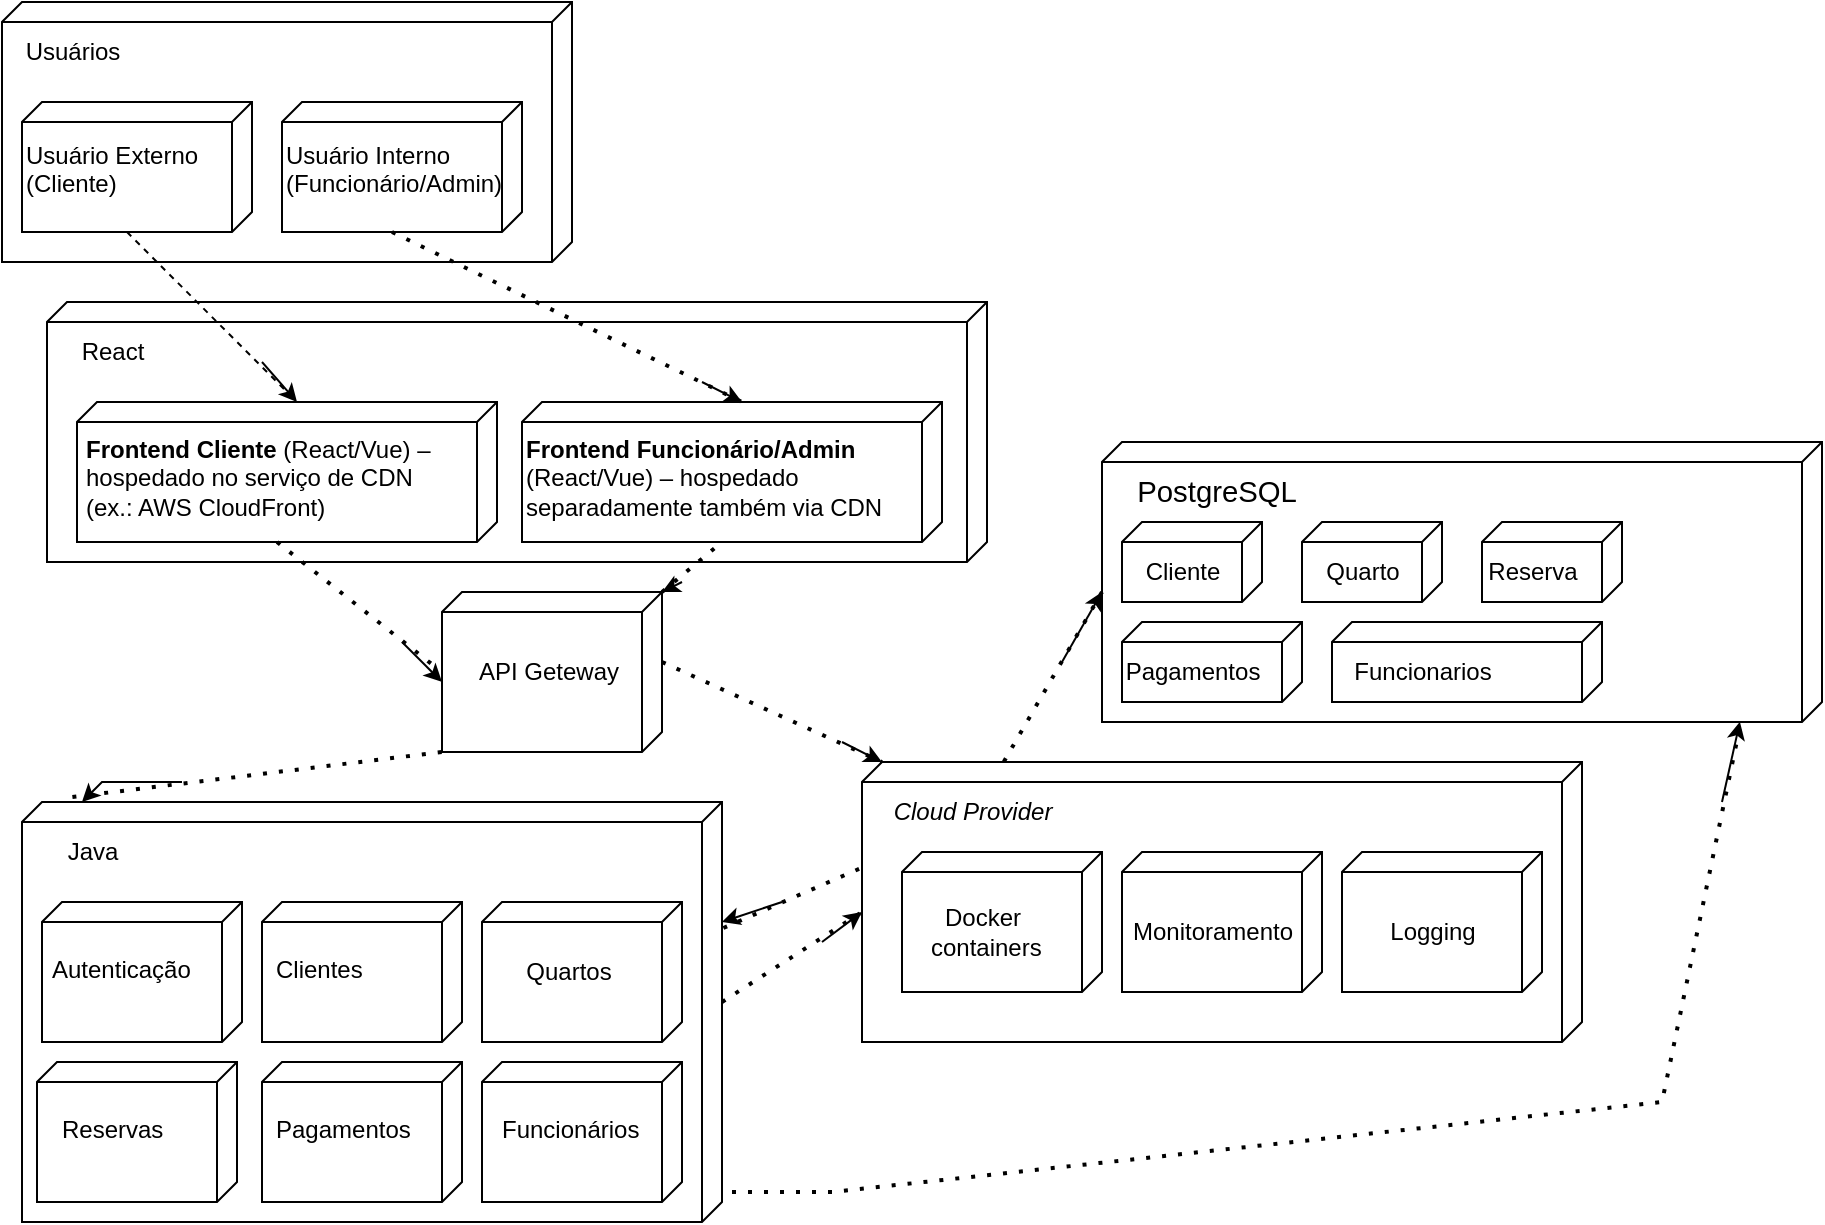 <mxfile version="26.1.1" pages="4">
  <diagram name="Implantação" id="SEy9bFjtP0z5uUcw2kKl">
    <mxGraphModel dx="1036" dy="609" grid="1" gridSize="10" guides="1" tooltips="1" connect="1" arrows="1" fold="1" page="1" pageScale="1" pageWidth="850" pageHeight="1100" math="0" shadow="0">
      <root>
        <mxCell id="0" />
        <mxCell id="1" parent="0" />
        <mxCell id="CHIV6Dw_ay6zXECjPHb4-73" value="" style="verticalAlign=top;align=left;spacingTop=8;spacingLeft=2;spacingRight=12;shape=cube;size=10;direction=south;fontStyle=4;html=1;whiteSpace=wrap;" parent="1" vertex="1">
          <mxGeometry x="440" y="400" width="360" height="140" as="geometry" />
        </mxCell>
        <mxCell id="CHIV6Dw_ay6zXECjPHb4-41" value="" style="verticalAlign=top;align=left;spacingTop=8;spacingLeft=2;spacingRight=12;shape=cube;size=10;direction=south;fontStyle=4;html=1;whiteSpace=wrap;movable=0;resizable=0;rotatable=0;deletable=0;editable=0;locked=1;connectable=0;" parent="1" vertex="1">
          <mxGeometry x="10" y="20" width="285" height="130" as="geometry" />
        </mxCell>
        <mxCell id="CHIV6Dw_ay6zXECjPHb4-43" value="Usuários" style="text;html=1;align=center;verticalAlign=middle;resizable=0;points=[];autosize=1;strokeColor=none;fillColor=none;" parent="1" vertex="1">
          <mxGeometry x="10" y="30" width="70" height="30" as="geometry" />
        </mxCell>
        <mxCell id="CHIV6Dw_ay6zXECjPHb4-44" value="" style="verticalAlign=top;align=left;spacingTop=8;spacingLeft=2;spacingRight=12;shape=cube;size=10;direction=south;fontStyle=4;html=1;whiteSpace=wrap;" parent="1" vertex="1">
          <mxGeometry x="20" y="70" width="115" height="65" as="geometry" />
        </mxCell>
        <mxCell id="CHIV6Dw_ay6zXECjPHb4-45" value="Usuário Externo (Cliente)" style="text;whiteSpace=wrap;html=1;" parent="1" vertex="1">
          <mxGeometry x="20" y="82.5" width="90" height="40" as="geometry" />
        </mxCell>
        <mxCell id="CHIV6Dw_ay6zXECjPHb4-46" value="" style="verticalAlign=top;align=left;spacingTop=8;spacingLeft=2;spacingRight=12;shape=cube;size=10;direction=south;fontStyle=4;html=1;whiteSpace=wrap;" parent="1" vertex="1">
          <mxGeometry x="150" y="70" width="120" height="65" as="geometry" />
        </mxCell>
        <mxCell id="CHIV6Dw_ay6zXECjPHb4-47" value="Usuário Interno (Funcionário/Admin)" style="text;whiteSpace=wrap;html=1;" parent="1" vertex="1">
          <mxGeometry x="150" y="82.5" width="90" height="40" as="geometry" />
        </mxCell>
        <mxCell id="CHIV6Dw_ay6zXECjPHb4-51" value="" style="verticalAlign=top;align=left;spacingTop=8;spacingLeft=2;spacingRight=12;shape=cube;size=10;direction=south;fontStyle=4;html=1;whiteSpace=wrap;" parent="1" vertex="1">
          <mxGeometry x="32.5" y="170" width="470" height="130" as="geometry" />
        </mxCell>
        <mxCell id="CHIV6Dw_ay6zXECjPHb4-48" value="" style="verticalAlign=top;align=left;spacingTop=8;spacingLeft=2;spacingRight=12;shape=cube;size=10;direction=south;fontStyle=4;html=1;whiteSpace=wrap;" parent="1" vertex="1">
          <mxGeometry x="47.5" y="220" width="210" height="70" as="geometry" />
        </mxCell>
        <mxCell id="CHIV6Dw_ay6zXECjPHb4-52" value="&lt;strong data-start=&quot;433&quot; data-end=&quot;453&quot;&gt;Frontend Cliente&lt;/strong&gt; (React/Vue) – hospedado no serviço de CDN (ex.: AWS CloudFront)" style="text;whiteSpace=wrap;html=1;" parent="1" vertex="1">
          <mxGeometry x="50" y="230" width="180" height="40" as="geometry" />
        </mxCell>
        <mxCell id="CHIV6Dw_ay6zXECjPHb4-53" value="" style="verticalAlign=top;align=left;spacingTop=8;spacingLeft=2;spacingRight=12;shape=cube;size=10;direction=south;fontStyle=4;html=1;whiteSpace=wrap;" parent="1" vertex="1">
          <mxGeometry x="270" y="220" width="210" height="70" as="geometry" />
        </mxCell>
        <mxCell id="CHIV6Dw_ay6zXECjPHb4-54" value="&lt;strong data-start=&quot;522&quot; data-end=&quot;552&quot;&gt;Frontend Funcionário/Admin&lt;/strong&gt; (React/Vue) – hospedado separadamente também via CDN" style="text;whiteSpace=wrap;html=1;" parent="1" vertex="1">
          <mxGeometry x="270" y="230" width="190" height="40" as="geometry" />
        </mxCell>
        <mxCell id="CHIV6Dw_ay6zXECjPHb4-60" value="" style="verticalAlign=top;align=left;spacingTop=8;spacingLeft=2;spacingRight=12;shape=cube;size=10;direction=south;fontStyle=4;html=1;whiteSpace=wrap;" parent="1" vertex="1">
          <mxGeometry x="20" y="420" width="350" height="210" as="geometry" />
        </mxCell>
        <mxCell id="CHIV6Dw_ay6zXECjPHb4-61" value="" style="verticalAlign=top;align=left;spacingTop=8;spacingLeft=2;spacingRight=12;shape=cube;size=10;direction=south;fontStyle=4;html=1;whiteSpace=wrap;" parent="1" vertex="1">
          <mxGeometry x="30" y="470" width="100" height="70" as="geometry" />
        </mxCell>
        <mxCell id="CHIV6Dw_ay6zXECjPHb4-62" value="" style="verticalAlign=top;align=left;spacingTop=8;spacingLeft=2;spacingRight=12;shape=cube;size=10;direction=south;fontStyle=4;html=1;whiteSpace=wrap;" parent="1" vertex="1">
          <mxGeometry x="140" y="470" width="100" height="70" as="geometry" />
        </mxCell>
        <mxCell id="CHIV6Dw_ay6zXECjPHb4-63" value="" style="verticalAlign=top;align=left;spacingTop=8;spacingLeft=2;spacingRight=12;shape=cube;size=10;direction=south;fontStyle=4;html=1;whiteSpace=wrap;" parent="1" vertex="1">
          <mxGeometry x="250" y="470" width="100" height="70" as="geometry" />
        </mxCell>
        <mxCell id="CHIV6Dw_ay6zXECjPHb4-64" value="" style="verticalAlign=top;align=left;spacingTop=8;spacingLeft=2;spacingRight=12;shape=cube;size=10;direction=south;fontStyle=4;html=1;whiteSpace=wrap;" parent="1" vertex="1">
          <mxGeometry x="27.5" y="550" width="100" height="70" as="geometry" />
        </mxCell>
        <mxCell id="CHIV6Dw_ay6zXECjPHb4-65" value="" style="verticalAlign=top;align=left;spacingTop=8;spacingLeft=2;spacingRight=12;shape=cube;size=10;direction=south;fontStyle=4;html=1;whiteSpace=wrap;" parent="1" vertex="1">
          <mxGeometry x="140" y="550" width="100" height="70" as="geometry" />
        </mxCell>
        <mxCell id="CHIV6Dw_ay6zXECjPHb4-66" value="" style="verticalAlign=top;align=left;spacingTop=8;spacingLeft=2;spacingRight=12;shape=cube;size=10;direction=south;fontStyle=4;html=1;whiteSpace=wrap;" parent="1" vertex="1">
          <mxGeometry x="250" y="550" width="100" height="70" as="geometry" />
        </mxCell>
        <mxCell id="CHIV6Dw_ay6zXECjPHb4-67" value="Autenticação" style="text;whiteSpace=wrap;html=1;" parent="1" vertex="1">
          <mxGeometry x="32.5" y="490" width="90" height="40" as="geometry" />
        </mxCell>
        <mxCell id="CHIV6Dw_ay6zXECjPHb4-68" value="Clientes" style="text;whiteSpace=wrap;html=1;" parent="1" vertex="1">
          <mxGeometry x="145" y="490" width="80" height="40" as="geometry" />
        </mxCell>
        <mxCell id="CHIV6Dw_ay6zXECjPHb4-69" value="Quartos" style="text;html=1;align=center;verticalAlign=middle;resizable=0;points=[];autosize=1;strokeColor=none;fillColor=none;" parent="1" vertex="1">
          <mxGeometry x="257.5" y="490" width="70" height="30" as="geometry" />
        </mxCell>
        <mxCell id="CHIV6Dw_ay6zXECjPHb4-70" value="Reservas" style="text;whiteSpace=wrap;html=1;" parent="1" vertex="1">
          <mxGeometry x="37.5" y="570" width="80" height="40" as="geometry" />
        </mxCell>
        <mxCell id="CHIV6Dw_ay6zXECjPHb4-71" value="Pagamentos" style="text;whiteSpace=wrap;html=1;" parent="1" vertex="1">
          <mxGeometry x="145" y="570" width="100" height="40" as="geometry" />
        </mxCell>
        <mxCell id="CHIV6Dw_ay6zXECjPHb4-72" value="Funcionários" style="text;whiteSpace=wrap;html=1;" parent="1" vertex="1">
          <mxGeometry x="257.5" y="570" width="100" height="40" as="geometry" />
        </mxCell>
        <mxCell id="JSQiXHJAdav7Xx2NE6Rj-1" value="" style="verticalAlign=top;align=left;spacingTop=8;spacingLeft=2;spacingRight=12;shape=cube;size=10;direction=south;fontStyle=4;html=1;whiteSpace=wrap;" parent="1" vertex="1">
          <mxGeometry x="460" y="445" width="100" height="70" as="geometry" />
        </mxCell>
        <mxCell id="JSQiXHJAdav7Xx2NE6Rj-2" value="" style="verticalAlign=top;align=left;spacingTop=8;spacingLeft=2;spacingRight=12;shape=cube;size=10;direction=south;fontStyle=4;html=1;whiteSpace=wrap;" parent="1" vertex="1">
          <mxGeometry x="570" y="445" width="100" height="70" as="geometry" />
        </mxCell>
        <mxCell id="JSQiXHJAdav7Xx2NE6Rj-3" value="" style="verticalAlign=top;align=left;spacingTop=8;spacingLeft=2;spacingRight=12;shape=cube;size=10;direction=south;fontStyle=4;html=1;whiteSpace=wrap;" parent="1" vertex="1">
          <mxGeometry x="680" y="445" width="100" height="70" as="geometry" />
        </mxCell>
        <mxCell id="JSQiXHJAdav7Xx2NE6Rj-6" value="Docker&lt;div&gt;&amp;nbsp;containers&lt;/div&gt;" style="text;html=1;align=center;verticalAlign=middle;resizable=0;points=[];autosize=1;strokeColor=none;fillColor=none;" parent="1" vertex="1">
          <mxGeometry x="460" y="465" width="80" height="40" as="geometry" />
        </mxCell>
        <mxCell id="JSQiXHJAdav7Xx2NE6Rj-7" value="Monitoramento" style="text;html=1;align=center;verticalAlign=middle;resizable=0;points=[];autosize=1;strokeColor=none;fillColor=none;" parent="1" vertex="1">
          <mxGeometry x="565" y="470" width="100" height="30" as="geometry" />
        </mxCell>
        <mxCell id="JSQiXHJAdav7Xx2NE6Rj-8" value="Logging" style="text;html=1;align=center;verticalAlign=middle;resizable=0;points=[];autosize=1;strokeColor=none;fillColor=none;" parent="1" vertex="1">
          <mxGeometry x="690" y="470" width="70" height="30" as="geometry" />
        </mxCell>
        <mxCell id="JSQiXHJAdav7Xx2NE6Rj-15" value="" style="verticalAlign=top;align=left;spacingTop=8;spacingLeft=2;spacingRight=12;shape=cube;size=10;direction=south;fontStyle=4;html=1;whiteSpace=wrap;" parent="1" vertex="1">
          <mxGeometry x="560" y="240" width="360" height="140" as="geometry" />
        </mxCell>
        <mxCell id="JSQiXHJAdav7Xx2NE6Rj-16" value="" style="verticalAlign=top;align=left;spacingTop=8;spacingLeft=2;spacingRight=12;shape=cube;size=10;direction=south;fontStyle=4;html=1;whiteSpace=wrap;" parent="1" vertex="1">
          <mxGeometry x="570" y="280" width="70" height="40" as="geometry" />
        </mxCell>
        <mxCell id="JSQiXHJAdav7Xx2NE6Rj-17" value="" style="verticalAlign=top;align=left;spacingTop=8;spacingLeft=2;spacingRight=12;shape=cube;size=10;direction=south;fontStyle=4;html=1;whiteSpace=wrap;" parent="1" vertex="1">
          <mxGeometry x="660" y="280" width="70" height="40" as="geometry" />
        </mxCell>
        <mxCell id="JSQiXHJAdav7Xx2NE6Rj-18" value="" style="verticalAlign=top;align=left;spacingTop=8;spacingLeft=2;spacingRight=12;shape=cube;size=10;direction=south;fontStyle=4;html=1;whiteSpace=wrap;" parent="1" vertex="1">
          <mxGeometry x="750" y="280" width="70" height="40" as="geometry" />
        </mxCell>
        <mxCell id="JSQiXHJAdav7Xx2NE6Rj-19" value="" style="verticalAlign=top;align=left;spacingTop=8;spacingLeft=2;spacingRight=12;shape=cube;size=10;direction=south;fontStyle=4;html=1;whiteSpace=wrap;" parent="1" vertex="1">
          <mxGeometry x="570" y="330" width="90" height="40" as="geometry" />
        </mxCell>
        <mxCell id="JSQiXHJAdav7Xx2NE6Rj-20" value="" style="verticalAlign=top;align=left;spacingTop=8;spacingLeft=2;spacingRight=12;shape=cube;size=10;direction=south;fontStyle=4;html=1;whiteSpace=wrap;" parent="1" vertex="1">
          <mxGeometry x="675" y="330" width="135" height="40" as="geometry" />
        </mxCell>
        <mxCell id="JSQiXHJAdav7Xx2NE6Rj-21" value="Cliente" style="text;html=1;align=center;verticalAlign=middle;resizable=0;points=[];autosize=1;strokeColor=none;fillColor=none;" parent="1" vertex="1">
          <mxGeometry x="570" y="290" width="60" height="30" as="geometry" />
        </mxCell>
        <mxCell id="JSQiXHJAdav7Xx2NE6Rj-22" value="Quarto" style="text;html=1;align=center;verticalAlign=middle;resizable=0;points=[];autosize=1;strokeColor=none;fillColor=none;" parent="1" vertex="1">
          <mxGeometry x="660" y="290" width="60" height="30" as="geometry" />
        </mxCell>
        <mxCell id="JSQiXHJAdav7Xx2NE6Rj-23" value="Reserva" style="text;html=1;align=center;verticalAlign=middle;resizable=0;points=[];autosize=1;strokeColor=none;fillColor=none;" parent="1" vertex="1">
          <mxGeometry x="740" y="290" width="70" height="30" as="geometry" />
        </mxCell>
        <mxCell id="JSQiXHJAdav7Xx2NE6Rj-24" value="Pagamentos" style="text;html=1;align=center;verticalAlign=middle;resizable=0;points=[];autosize=1;strokeColor=none;fillColor=none;" parent="1" vertex="1">
          <mxGeometry x="560" y="340" width="90" height="30" as="geometry" />
        </mxCell>
        <mxCell id="JSQiXHJAdav7Xx2NE6Rj-25" value="Funcionarios" style="text;html=1;align=center;verticalAlign=middle;resizable=0;points=[];autosize=1;strokeColor=none;fillColor=none;" parent="1" vertex="1">
          <mxGeometry x="675" y="340" width="90" height="30" as="geometry" />
        </mxCell>
        <mxCell id="JSQiXHJAdav7Xx2NE6Rj-28" value="React" style="text;html=1;align=center;verticalAlign=middle;resizable=0;points=[];autosize=1;strokeColor=none;fillColor=none;" parent="1" vertex="1">
          <mxGeometry x="40" y="180" width="50" height="30" as="geometry" />
        </mxCell>
        <mxCell id="JSQiXHJAdav7Xx2NE6Rj-29" value="" style="verticalAlign=top;align=left;spacingTop=8;spacingLeft=2;spacingRight=12;shape=cube;size=10;direction=south;fontStyle=4;html=1;whiteSpace=wrap;" parent="1" vertex="1">
          <mxGeometry x="230" y="315" width="110" height="80" as="geometry" />
        </mxCell>
        <mxCell id="JSQiXHJAdav7Xx2NE6Rj-30" value="API Geteway" style="text;html=1;align=center;verticalAlign=middle;resizable=0;points=[];autosize=1;strokeColor=none;fillColor=none;" parent="1" vertex="1">
          <mxGeometry x="237.5" y="340" width="90" height="30" as="geometry" />
        </mxCell>
        <mxCell id="JSQiXHJAdav7Xx2NE6Rj-31" value="Java" style="text;html=1;align=center;verticalAlign=middle;resizable=0;points=[];autosize=1;strokeColor=none;fillColor=none;" parent="1" vertex="1">
          <mxGeometry x="30" y="430" width="50" height="30" as="geometry" />
        </mxCell>
        <mxCell id="JSQiXHJAdav7Xx2NE6Rj-32" value="&lt;span id=&quot;docs-internal-guid-c72a5a7e-7fff-d586-43f0-c532fbafad98&quot;&gt;&lt;span style=&quot;font-size: 11pt; font-family: Arial, sans-serif; color: rgb(0, 0, 0); background-color: transparent; font-variant-numeric: normal; font-variant-east-asian: normal; font-variant-alternates: normal; font-variant-position: normal; font-variant-emoji: normal; vertical-align: baseline; white-space: pre-wrap;&quot;&gt;&amp;nbsp;PostgreSQL&lt;/span&gt;&lt;/span&gt;" style="text;html=1;align=center;verticalAlign=middle;resizable=0;points=[];autosize=1;strokeColor=none;fillColor=none;" parent="1" vertex="1">
          <mxGeometry x="560" y="250" width="110" height="30" as="geometry" />
        </mxCell>
        <mxCell id="JSQiXHJAdav7Xx2NE6Rj-34" value="&lt;em data-end=&quot;940&quot; data-start=&quot;924&quot;&gt;Cloud Provider&lt;/em&gt;" style="text;html=1;align=center;verticalAlign=middle;resizable=0;points=[];autosize=1;strokeColor=none;fillColor=none;" parent="1" vertex="1">
          <mxGeometry x="445" y="410" width="100" height="30" as="geometry" />
        </mxCell>
        <mxCell id="JSQiXHJAdav7Xx2NE6Rj-35" value="" style="endArrow=none;dashed=1;html=1;rounded=0;exitX=0;exitY=0;exitDx=65;exitDy=62.5;exitPerimeter=0;entryX=0;entryY=0;entryDx=0;entryDy=100;entryPerimeter=0;" parent="1" source="CHIV6Dw_ay6zXECjPHb4-44" target="CHIV6Dw_ay6zXECjPHb4-48" edge="1">
          <mxGeometry width="50" height="50" relative="1" as="geometry">
            <mxPoint x="400" y="340" as="sourcePoint" />
            <mxPoint x="450" y="290" as="targetPoint" />
          </mxGeometry>
        </mxCell>
        <mxCell id="JSQiXHJAdav7Xx2NE6Rj-36" value="" style="endArrow=classic;html=1;rounded=0;entryX=0;entryY=0;entryDx=0;entryDy=100;entryPerimeter=0;" parent="1" target="CHIV6Dw_ay6zXECjPHb4-48" edge="1">
          <mxGeometry width="50" height="50" relative="1" as="geometry">
            <mxPoint x="140" y="200" as="sourcePoint" />
            <mxPoint x="450" y="290" as="targetPoint" />
          </mxGeometry>
        </mxCell>
        <mxCell id="JSQiXHJAdav7Xx2NE6Rj-37" value="" style="endArrow=none;dashed=1;html=1;dashPattern=1 3;strokeWidth=2;rounded=0;exitX=0;exitY=0;exitDx=65;exitDy=65;exitPerimeter=0;entryX=0;entryY=0;entryDx=0;entryDy=100;entryPerimeter=0;" parent="1" source="CHIV6Dw_ay6zXECjPHb4-46" target="CHIV6Dw_ay6zXECjPHb4-53" edge="1">
          <mxGeometry width="50" height="50" relative="1" as="geometry">
            <mxPoint x="400" y="340" as="sourcePoint" />
            <mxPoint x="450" y="290" as="targetPoint" />
          </mxGeometry>
        </mxCell>
        <mxCell id="JSQiXHJAdav7Xx2NE6Rj-38" value="" style="endArrow=classic;html=1;rounded=0;entryX=0;entryY=0;entryDx=0;entryDy=100;entryPerimeter=0;" parent="1" target="CHIV6Dw_ay6zXECjPHb4-53" edge="1">
          <mxGeometry width="50" height="50" relative="1" as="geometry">
            <mxPoint x="360" y="210" as="sourcePoint" />
            <mxPoint x="450" y="290" as="targetPoint" />
          </mxGeometry>
        </mxCell>
        <mxCell id="JSQiXHJAdav7Xx2NE6Rj-39" value="" style="endArrow=none;dashed=1;html=1;dashPattern=1 3;strokeWidth=2;rounded=0;exitX=0;exitY=0;exitDx=70;exitDy=110;exitPerimeter=0;entryX=0.47;entryY=1.029;entryDx=0;entryDy=0;entryPerimeter=0;" parent="1" source="CHIV6Dw_ay6zXECjPHb4-48" target="JSQiXHJAdav7Xx2NE6Rj-29" edge="1">
          <mxGeometry width="50" height="50" relative="1" as="geometry">
            <mxPoint x="400" y="340" as="sourcePoint" />
            <mxPoint x="450" y="290" as="targetPoint" />
          </mxGeometry>
        </mxCell>
        <mxCell id="JSQiXHJAdav7Xx2NE6Rj-40" value="" style="endArrow=classic;html=1;rounded=0;entryX=0;entryY=0;entryDx=45;entryDy=110;entryPerimeter=0;" parent="1" target="JSQiXHJAdav7Xx2NE6Rj-29" edge="1">
          <mxGeometry width="50" height="50" relative="1" as="geometry">
            <mxPoint x="210" y="340" as="sourcePoint" />
            <mxPoint x="450" y="290" as="targetPoint" />
            <Array as="points">
              <mxPoint x="220" y="350" />
            </Array>
          </mxGeometry>
        </mxCell>
        <mxCell id="JSQiXHJAdav7Xx2NE6Rj-41" value="" style="endArrow=none;dashed=1;html=1;dashPattern=1 3;strokeWidth=2;rounded=0;entryX=0;entryY=0;entryDx=70;entryDy=110;entryPerimeter=0;exitX=0;exitY=0;exitDx=0;exitDy=0;exitPerimeter=0;" parent="1" source="JSQiXHJAdav7Xx2NE6Rj-29" target="CHIV6Dw_ay6zXECjPHb4-53" edge="1">
          <mxGeometry width="50" height="50" relative="1" as="geometry">
            <mxPoint x="400" y="340" as="sourcePoint" />
            <mxPoint x="450" y="290" as="targetPoint" />
          </mxGeometry>
        </mxCell>
        <mxCell id="JSQiXHJAdav7Xx2NE6Rj-42" value="" style="endArrow=classic;html=1;rounded=0;entryX=0;entryY=0;entryDx=0;entryDy=0;entryPerimeter=0;" parent="1" target="JSQiXHJAdav7Xx2NE6Rj-29" edge="1">
          <mxGeometry width="50" height="50" relative="1" as="geometry">
            <mxPoint x="350" y="310" as="sourcePoint" />
            <mxPoint x="450" y="290" as="targetPoint" />
          </mxGeometry>
        </mxCell>
        <mxCell id="JSQiXHJAdav7Xx2NE6Rj-43" value="" style="endArrow=none;dashed=1;html=1;dashPattern=1 3;strokeWidth=2;rounded=0;entryX=1;entryY=1;entryDx=0;entryDy=0;entryPerimeter=0;exitX=-0.012;exitY=0.928;exitDx=0;exitDy=0;exitPerimeter=0;" parent="1" source="CHIV6Dw_ay6zXECjPHb4-60" target="JSQiXHJAdav7Xx2NE6Rj-29" edge="1">
          <mxGeometry width="50" height="50" relative="1" as="geometry">
            <mxPoint x="375" y="390" as="sourcePoint" />
            <mxPoint x="425" y="340" as="targetPoint" />
          </mxGeometry>
        </mxCell>
        <mxCell id="JSQiXHJAdav7Xx2NE6Rj-44" value="" style="endArrow=classic;html=1;rounded=0;" parent="1" edge="1">
          <mxGeometry width="50" height="50" relative="1" as="geometry">
            <mxPoint x="100" y="410" as="sourcePoint" />
            <mxPoint x="50" y="420" as="targetPoint" />
            <Array as="points">
              <mxPoint x="60" y="410" />
            </Array>
          </mxGeometry>
        </mxCell>
        <mxCell id="JSQiXHJAdav7Xx2NE6Rj-45" value="" style="endArrow=none;dashed=1;html=1;dashPattern=1 3;strokeWidth=2;rounded=0;entryX=1.016;entryY=0.114;entryDx=0;entryDy=0;entryPerimeter=0;" parent="1" target="JSQiXHJAdav7Xx2NE6Rj-15" edge="1">
          <mxGeometry width="50" height="50" relative="1" as="geometry">
            <mxPoint x="375" y="615" as="sourcePoint" />
            <mxPoint x="860" y="580" as="targetPoint" />
            <Array as="points">
              <mxPoint x="425" y="615" />
              <mxPoint x="840" y="570" />
            </Array>
          </mxGeometry>
        </mxCell>
        <mxCell id="JSQiXHJAdav7Xx2NE6Rj-46" value="" style="endArrow=classic;html=1;rounded=0;entryX=0.999;entryY=0.114;entryDx=0;entryDy=0;entryPerimeter=0;" parent="1" target="JSQiXHJAdav7Xx2NE6Rj-15" edge="1">
          <mxGeometry width="50" height="50" relative="1" as="geometry">
            <mxPoint x="870" y="420" as="sourcePoint" />
            <mxPoint x="450" y="290" as="targetPoint" />
          </mxGeometry>
        </mxCell>
        <mxCell id="JSQiXHJAdav7Xx2NE6Rj-47" value="" style="endArrow=none;dashed=1;html=1;dashPattern=1 3;strokeWidth=2;rounded=0;exitX=0;exitY=0;exitDx=100;exitDy=0;exitPerimeter=0;entryX=0;entryY=0;entryDx=75;entryDy=360;entryPerimeter=0;" parent="1" source="CHIV6Dw_ay6zXECjPHb4-60" target="CHIV6Dw_ay6zXECjPHb4-73" edge="1">
          <mxGeometry width="50" height="50" relative="1" as="geometry">
            <mxPoint x="400" y="340" as="sourcePoint" />
            <mxPoint x="450" y="290" as="targetPoint" />
          </mxGeometry>
        </mxCell>
        <mxCell id="JSQiXHJAdav7Xx2NE6Rj-48" value="" style="endArrow=classic;html=1;rounded=0;entryX=0;entryY=0;entryDx=75;entryDy=360;entryPerimeter=0;" parent="1" target="CHIV6Dw_ay6zXECjPHb4-73" edge="1">
          <mxGeometry width="50" height="50" relative="1" as="geometry">
            <mxPoint x="420" y="490" as="sourcePoint" />
            <mxPoint x="450" y="290" as="targetPoint" />
          </mxGeometry>
        </mxCell>
        <mxCell id="JSQiXHJAdav7Xx2NE6Rj-49" value="" style="endArrow=none;dashed=1;html=1;dashPattern=1 3;strokeWidth=2;rounded=0;exitX=0;exitY=0;exitDx=35;exitDy=0;exitPerimeter=0;entryX=0;entryY=0;entryDx=0;entryDy=350;entryPerimeter=0;" parent="1" source="JSQiXHJAdav7Xx2NE6Rj-29" target="CHIV6Dw_ay6zXECjPHb4-73" edge="1">
          <mxGeometry width="50" height="50" relative="1" as="geometry">
            <mxPoint x="400" y="340" as="sourcePoint" />
            <mxPoint x="450" y="290" as="targetPoint" />
          </mxGeometry>
        </mxCell>
        <mxCell id="JSQiXHJAdav7Xx2NE6Rj-50" value="" style="endArrow=classic;html=1;rounded=0;entryX=0;entryY=0;entryDx=0;entryDy=350;entryPerimeter=0;" parent="1" target="CHIV6Dw_ay6zXECjPHb4-73" edge="1">
          <mxGeometry width="50" height="50" relative="1" as="geometry">
            <mxPoint x="430" y="390" as="sourcePoint" />
            <mxPoint x="450" y="290" as="targetPoint" />
          </mxGeometry>
        </mxCell>
        <mxCell id="JSQiXHJAdav7Xx2NE6Rj-51" value="" style="endArrow=none;dashed=1;html=1;dashPattern=1 3;strokeWidth=2;rounded=0;entryX=0.376;entryY=0.999;entryDx=0;entryDy=0;entryPerimeter=0;exitX=0.3;exitY=-0.002;exitDx=0;exitDy=0;exitPerimeter=0;" parent="1" source="CHIV6Dw_ay6zXECjPHb4-60" target="CHIV6Dw_ay6zXECjPHb4-73" edge="1">
          <mxGeometry width="50" height="50" relative="1" as="geometry">
            <mxPoint x="400" y="440" as="sourcePoint" />
            <mxPoint x="450" y="390" as="targetPoint" />
          </mxGeometry>
        </mxCell>
        <mxCell id="JSQiXHJAdav7Xx2NE6Rj-52" value="" style="endArrow=classic;html=1;rounded=0;" parent="1" edge="1">
          <mxGeometry width="50" height="50" relative="1" as="geometry">
            <mxPoint x="400" y="470" as="sourcePoint" />
            <mxPoint x="370" y="480" as="targetPoint" />
          </mxGeometry>
        </mxCell>
        <mxCell id="JSQiXHJAdav7Xx2NE6Rj-53" value="" style="endArrow=none;dashed=1;html=1;dashPattern=1 3;strokeWidth=2;rounded=0;exitX=-0.001;exitY=0.803;exitDx=0;exitDy=0;exitPerimeter=0;entryX=0;entryY=0;entryDx=75;entryDy=360;entryPerimeter=0;" parent="1" source="CHIV6Dw_ay6zXECjPHb4-73" target="JSQiXHJAdav7Xx2NE6Rj-15" edge="1">
          <mxGeometry width="50" height="50" relative="1" as="geometry">
            <mxPoint x="400" y="340" as="sourcePoint" />
            <mxPoint x="450" y="290" as="targetPoint" />
          </mxGeometry>
        </mxCell>
        <mxCell id="JSQiXHJAdav7Xx2NE6Rj-54" value="" style="endArrow=classic;html=1;rounded=0;entryX=0;entryY=0;entryDx=75;entryDy=360;entryPerimeter=0;" parent="1" target="JSQiXHJAdav7Xx2NE6Rj-15" edge="1">
          <mxGeometry width="50" height="50" relative="1" as="geometry">
            <mxPoint x="540" y="350" as="sourcePoint" />
            <mxPoint x="450" y="290" as="targetPoint" />
          </mxGeometry>
        </mxCell>
      </root>
    </mxGraphModel>
  </diagram>
  <diagram id="ArFhpH6ML68IfqMD4Til" name="Classes">
    <mxGraphModel dx="1886" dy="609" grid="1" gridSize="10" guides="1" tooltips="1" connect="1" arrows="1" fold="1" page="1" pageScale="1" pageWidth="850" pageHeight="1100" math="0" shadow="0">
      <root>
        <mxCell id="0" />
        <mxCell id="1" parent="0" />
        <mxCell id="LO9e7pwapA_s6tjgImR0-1" value="&lt;p style=&quot;margin:0px;margin-top:4px;text-align:center;&quot;&gt;Cliente&lt;/p&gt;&lt;hr size=&quot;1&quot; style=&quot;border-style:solid;&quot;&gt;&amp;nbsp;-&amp;nbsp;i&lt;span style=&quot;background-color: transparent; color: light-dark(rgb(0, 0, 0), rgb(255, 255, 255));&quot;&gt;d: int&lt;/span&gt;&lt;br&gt;&amp;nbsp;-&amp;nbsp;&lt;span style=&quot;background-color: transparent; color: light-dark(rgb(0, 0, 0), rgb(255, 255, 255));&quot;&gt;nome: String&lt;/span&gt;&lt;br&gt;&lt;span style=&quot;background-color: transparent; color: light-dark(rgb(0, 0, 0), rgb(255, 255, 255));&quot;&gt;&amp;nbsp;&lt;/span&gt;-&amp;nbsp;&lt;span style=&quot;background-color: transparent; color: light-dark(rgb(0, 0, 0), rgb(255, 255, 255));&quot;&gt;email: String&lt;/span&gt;&lt;br&gt;&lt;span style=&quot;background-color: transparent; color: light-dark(rgb(0, 0, 0), rgb(255, 255, 255));&quot;&gt;&amp;nbsp;&lt;/span&gt;-&amp;nbsp;&lt;span style=&quot;background-color: transparent; color: light-dark(rgb(0, 0, 0), rgb(255, 255, 255));&quot;&gt;telefone: String&lt;/span&gt;&lt;br&gt;&lt;div&gt;&lt;hr size=&quot;1&quot; style=&quot;border-style:solid;&quot;&gt;&lt;span style=&quot;background-color: transparent; color: light-dark(rgb(0, 0, 0), rgb(255, 255, 255));&quot;&gt;&amp;nbsp;+ cadastrarCliente()&lt;/span&gt;&lt;br&gt;&lt;span style=&quot;background-color: transparent; color: light-dark(rgb(0, 0, 0), rgb(255, 255, 255));&quot;&gt;&amp;nbsp;+ consultarReservas()&lt;br&gt;&lt;/span&gt;&lt;span style=&quot;background-color: transparent; color: light-dark(rgb(0, 0, 0), rgb(255, 255, 255));&quot;&gt;&amp;nbsp;+ consultarQuartosDisponiveis()&lt;/span&gt;&lt;/div&gt;" style="verticalAlign=top;align=left;overflow=fill;html=1;whiteSpace=wrap;" vertex="1" parent="1">
          <mxGeometry x="60" y="50" width="195" height="160" as="geometry" />
        </mxCell>
        <mxCell id="LO9e7pwapA_s6tjgImR0-2" value="&lt;p style=&quot;margin:0px;margin-top:4px;text-align:center;&quot;&gt;Quarto&lt;/p&gt;&lt;hr size=&quot;1&quot; style=&quot;border-style:solid;&quot;&gt;&amp;nbsp;-&amp;nbsp;&lt;span style=&quot;background-color: transparent; color: light-dark(rgb(0, 0, 0), rgb(255, 255, 255));&quot;&gt;id: int&lt;/span&gt;&lt;br&gt;&amp;nbsp;-&amp;nbsp;&lt;span style=&quot;background-color: transparent; color: light-dark(rgb(0, 0, 0), rgb(255, 255, 255));&quot;&gt;numero: String&lt;/span&gt;&lt;br&gt;&amp;nbsp;-&amp;nbsp;&lt;span style=&quot;background-color: transparent; color: light-dark(rgb(0, 0, 0), rgb(255, 255, 255));&quot;&gt;tipo: String&lt;/span&gt;&lt;br&gt;&amp;nbsp;-&amp;nbsp;&lt;span style=&quot;background-color: transparent; color: light-dark(rgb(0, 0, 0), rgb(255, 255, 255));&quot;&gt;preco: float&lt;/span&gt;&lt;br&gt;&amp;nbsp;-&amp;nbsp;&lt;span style=&quot;background-color: transparent; color: light-dark(rgb(0, 0, 0), rgb(255, 255, 255));&quot;&gt;disponibilidade: boolean&lt;/span&gt;&lt;br&gt;&lt;div&gt;&lt;hr size=&quot;1&quot; style=&quot;border-style:solid;&quot;&gt;&lt;span style=&quot;background-color: transparent; color: light-dark(rgb(0, 0, 0), rgb(255, 255, 255));&quot;&gt;&amp;nbsp;+ cadastrarQuarto()&lt;/span&gt;&lt;br&gt;&lt;span style=&quot;background-color: transparent; color: light-dark(rgb(0, 0, 0), rgb(255, 255, 255));&quot;&gt;&amp;nbsp;+ consultarDisponibilidade()&lt;/span&gt;&lt;br&gt;&lt;span style=&quot;background-color: transparent; color: light-dark(rgb(0, 0, 0), rgb(255, 255, 255));&quot;&gt;&amp;nbsp;+ atualizarDisponibilidade()&lt;/span&gt;&lt;br/&gt;&lt;br/&gt;&lt;/div&gt;" style="verticalAlign=top;align=left;overflow=fill;html=1;whiteSpace=wrap;" vertex="1" parent="1">
          <mxGeometry x="590" y="40" width="195" height="170" as="geometry" />
        </mxCell>
        <mxCell id="LO9e7pwapA_s6tjgImR0-9" style="edgeStyle=orthogonalEdgeStyle;rounded=0;orthogonalLoop=1;jettySize=auto;html=1;entryX=0.5;entryY=0;entryDx=0;entryDy=0;" edge="1" parent="1" source="LO9e7pwapA_s6tjgImR0-3" target="LO9e7pwapA_s6tjgImR0-4">
          <mxGeometry relative="1" as="geometry" />
        </mxCell>
        <mxCell id="LO9e7pwapA_s6tjgImR0-3" value="&lt;p style=&quot;margin:0px;margin-top:4px;text-align:center;&quot;&gt;Reserva&lt;/p&gt;&lt;hr size=&quot;1&quot; style=&quot;border-style:solid;&quot;&gt;&lt;span style=&quot;background-color: transparent; color: light-dark(rgb(0, 0, 0), rgb(255, 255, 255));&quot;&gt;&amp;nbsp;&lt;/span&gt;-&amp;nbsp;&lt;span style=&quot;background-color: transparent; color: light-dark(rgb(0, 0, 0), rgb(255, 255, 255));&quot;&gt;id: int&lt;/span&gt;&lt;br&gt;&lt;span style=&quot;background-color: transparent; color: light-dark(rgb(0, 0, 0), rgb(255, 255, 255));&quot;&gt;&amp;nbsp;&lt;/span&gt;-&amp;nbsp;&lt;span style=&quot;background-color: transparent; color: light-dark(rgb(0, 0, 0), rgb(255, 255, 255));&quot;&gt;dataReserva: Date&lt;/span&gt;&lt;br&gt;&lt;span style=&quot;background-color: transparent; color: light-dark(rgb(0, 0, 0), rgb(255, 255, 255));&quot;&gt;&amp;nbsp;&lt;/span&gt;-&amp;nbsp;&lt;span style=&quot;background-color: transparent; color: light-dark(rgb(0, 0, 0), rgb(255, 255, 255));&quot;&gt;dataCheckin: Date&lt;/span&gt;&lt;br&gt;&amp;nbsp;-&amp;nbsp;&lt;span style=&quot;background-color: transparent; color: light-dark(rgb(0, 0, 0), rgb(255, 255, 255));&quot;&gt;dataCheckout: Date&lt;/span&gt;&lt;br&gt;&lt;span style=&quot;background-color: transparent; color: light-dark(rgb(0, 0, 0), rgb(255, 255, 255));&quot;&gt;&amp;nbsp;&lt;/span&gt;-&amp;nbsp;&lt;span style=&quot;background-color: transparent; color: light-dark(rgb(0, 0, 0), rgb(255, 255, 255));&quot;&gt;cliente: Cliente&lt;/span&gt;&lt;br&gt;&lt;span style=&quot;background-color: transparent; color: light-dark(rgb(0, 0, 0), rgb(255, 255, 255));&quot;&gt;&amp;nbsp;&lt;/span&gt;-&amp;nbsp;&lt;span style=&quot;background-color: transparent; color: light-dark(rgb(0, 0, 0), rgb(255, 255, 255));&quot;&gt;quarto: Quarto&lt;/span&gt;&lt;br&gt;&lt;code style=&quot;background-color: transparent; color: light-dark(rgb(0, 0, 0), rgb(255, 255, 255));&quot; data-end=&quot;1289&quot; data-start=&quot;1273&quot;&gt;&lt;span style=&quot;font-family: Helvetica;&quot;&gt;&amp;nbsp;-&amp;nbsp;&lt;/span&gt;status: String&lt;/code&gt;&lt;span style=&quot;background-color: transparent; color: light-dark(rgb(0, 0, 0), rgb(255, 255, 255));&quot;&gt;&amp;nbsp;&lt;/span&gt;&lt;br&gt;&lt;div&gt;&lt;hr size=&quot;1&quot; style=&quot;border-style:solid;&quot;&gt;&lt;/div&gt;&lt;span style=&quot;background-color: transparent; color: light-dark(rgb(0, 0, 0), rgb(255, 255, 255));&quot;&gt;&amp;nbsp;+ realizarReserva()&lt;/span&gt;&lt;br&gt;&lt;span style=&quot;background-color: transparent; color: light-dark(rgb(0, 0, 0), rgb(255, 255, 255));&quot;&gt;&amp;nbsp;+ cancelarReserva()&lt;/span&gt;&lt;br&gt;&lt;span style=&quot;background-color: transparent; color: light-dark(rgb(0, 0, 0), rgb(255, 255, 255));&quot;&gt;&amp;nbsp;+ consultarReserva()&lt;/span&gt;&lt;br/&gt;&lt;div&gt;&lt;br/&gt;&lt;/div&gt;" style="verticalAlign=top;align=left;overflow=fill;html=1;whiteSpace=wrap;" vertex="1" parent="1">
          <mxGeometry x="340" y="40" width="195" height="200" as="geometry" />
        </mxCell>
        <mxCell id="LO9e7pwapA_s6tjgImR0-4" value="&lt;p style=&quot;margin:0px;margin-top:4px;text-align:center;&quot;&gt;Pagamento&lt;/p&gt;&lt;hr size=&quot;1&quot; style=&quot;border-style:solid;&quot;&gt;&lt;span style=&quot;background-color: transparent; color: light-dark(rgb(0, 0, 0), rgb(255, 255, 255));&quot;&gt;&amp;nbsp;&lt;/span&gt;-&amp;nbsp;&lt;span style=&quot;background-color: transparent; color: light-dark(rgb(0, 0, 0), rgb(255, 255, 255));&quot;&gt;id: int&lt;/span&gt;&lt;br&gt;&lt;span style=&quot;background-color: transparent; color: light-dark(rgb(0, 0, 0), rgb(255, 255, 255));&quot;&gt;&amp;nbsp;&lt;/span&gt;-&amp;nbsp;&lt;span style=&quot;background-color: transparent; color: light-dark(rgb(0, 0, 0), rgb(255, 255, 255));&quot;&gt;valor: float&lt;/span&gt;&lt;br&gt;&lt;span style=&quot;background-color: transparent; color: light-dark(rgb(0, 0, 0), rgb(255, 255, 255));&quot;&gt;&amp;nbsp;&lt;/span&gt;-&amp;nbsp;&lt;span style=&quot;background-color: transparent; color: light-dark(rgb(0, 0, 0), rgb(255, 255, 255));&quot;&gt;dataPagamento: Date&lt;/span&gt;&lt;br&gt;&lt;code style=&quot;background-color: transparent; color: light-dark(rgb(0, 0, 0), rgb(255, 255, 255));&quot; data-end=&quot;1546&quot; data-start=&quot;1530&quot;&gt;&lt;span style=&quot;font-family: Helvetica;&quot;&gt;&amp;nbsp;-&amp;nbsp;&lt;/span&gt;status: String&lt;/code&gt;&lt;span style=&quot;background-color: transparent; color: light-dark(rgb(0, 0, 0), rgb(255, 255, 255));&quot;&gt;&amp;nbsp;&lt;/span&gt;&lt;br&gt;&lt;span style=&quot;background-color: transparent; color: light-dark(rgb(0, 0, 0), rgb(255, 255, 255));&quot;&gt;&amp;nbsp;&lt;/span&gt;-&amp;nbsp;&lt;span style=&quot;background-color: transparent; color: light-dark(rgb(0, 0, 0), rgb(255, 255, 255));&quot;&gt;reserva: Reserva&lt;/span&gt;&lt;br&gt;&lt;div&gt;&lt;hr size=&quot;1&quot; style=&quot;border-style:solid;&quot;&gt;&lt;/div&gt;&lt;span style=&quot;background-color: transparent; color: light-dark(rgb(0, 0, 0), rgb(255, 255, 255));&quot;&gt;&amp;nbsp;+ realizarPagamento()&lt;/span&gt;&lt;br&gt;&lt;span style=&quot;background-color: transparent; color: light-dark(rgb(0, 0, 0), rgb(255, 255, 255));&quot;&gt;&amp;nbsp;+ consultarPagamento()&lt;/span&gt;&lt;br&gt;&lt;span style=&quot;background-color: transparent; color: light-dark(rgb(0, 0, 0), rgb(255, 255, 255));&quot;&gt;&amp;nbsp;+ cancelarPagamento()&lt;/span&gt;&lt;br&gt;&lt;br/&gt;&lt;br/&gt;&lt;div&gt;&lt;br&gt;&lt;/div&gt;" style="verticalAlign=top;align=left;overflow=fill;html=1;whiteSpace=wrap;" vertex="1" parent="1">
          <mxGeometry x="340" y="280" width="195" height="200" as="geometry" />
        </mxCell>
        <mxCell id="LO9e7pwapA_s6tjgImR0-5" value="&lt;p style=&quot;margin:0px;margin-top:4px;text-align:center;&quot;&gt;Funcionario&lt;/p&gt;&lt;hr size=&quot;1&quot; style=&quot;border-style:solid;&quot;&gt;&lt;span style=&quot;background-color: transparent; color: light-dark(rgb(0, 0, 0), rgb(255, 255, 255));&quot;&gt;&amp;nbsp;&lt;/span&gt;-&amp;nbsp;&lt;span style=&quot;background-color: transparent; color: light-dark(rgb(0, 0, 0), rgb(255, 255, 255));&quot;&gt;id: int&lt;/span&gt;&lt;br&gt;&lt;span style=&quot;background-color: transparent; color: light-dark(rgb(0, 0, 0), rgb(255, 255, 255));&quot;&gt;&amp;nbsp;&lt;/span&gt;-&amp;nbsp;&lt;span style=&quot;background-color: transparent; color: light-dark(rgb(0, 0, 0), rgb(255, 255, 255));&quot;&gt;nome: String&lt;/span&gt;&lt;br&gt;&lt;span style=&quot;background-color: transparent; color: light-dark(rgb(0, 0, 0), rgb(255, 255, 255));&quot;&gt;&amp;nbsp;&lt;/span&gt;-&amp;nbsp;&lt;span style=&quot;background-color: transparent; color: light-dark(rgb(0, 0, 0), rgb(255, 255, 255));&quot;&gt;email: String&lt;/span&gt;&lt;br&gt;&lt;code style=&quot;background-color: transparent; color: light-dark(rgb(0, 0, 0), rgb(255, 255, 255));&quot; data-end=&quot;1822&quot; data-start=&quot;1807&quot;&gt;&lt;span style=&quot;font-family: Helvetica;&quot;&gt;&amp;nbsp;-&amp;nbsp;&lt;/span&gt;cargo: String&lt;/code&gt;&lt;span style=&quot;background-color: transparent; color: light-dark(rgb(0, 0, 0), rgb(255, 255, 255));&quot;&gt;&amp;nbsp;&lt;/span&gt;&lt;br&gt;&lt;div&gt;&lt;hr size=&quot;1&quot; style=&quot;border-style:solid;&quot;&gt;&lt;/div&gt;&lt;span style=&quot;background-color: transparent; color: light-dark(rgb(0, 0, 0), rgb(255, 255, 255));&quot;&gt;&amp;nbsp;+ cadastrarCliente()&lt;/span&gt;&lt;br&gt;&lt;span style=&quot;background-color: transparent; color: light-dark(rgb(0, 0, 0), rgb(255, 255, 255));&quot;&gt;&amp;nbsp;+ cadastrarQuarto()&lt;/span&gt;&lt;br&gt;&lt;span style=&quot;background-color: transparent; color: light-dark(rgb(0, 0, 0), rgb(255, 255, 255));&quot;&gt;&amp;nbsp;+ cadastrarFuncionario()&lt;/span&gt;&lt;br&gt;&lt;span style=&quot;background-color: transparent; color: light-dark(rgb(0, 0, 0), rgb(255, 255, 255));&quot;&gt;&amp;nbsp;+ consultarReservas()&lt;/span&gt;&lt;br&gt;&lt;span style=&quot;background-color: transparent; color: light-dark(rgb(0, 0, 0), rgb(255, 255, 255));&quot;&gt;&amp;nbsp;+ consultarClientes()&lt;/span&gt;&lt;br&gt;&lt;span style=&quot;background-color: transparent; color: light-dark(rgb(0, 0, 0), rgb(255, 255, 255));&quot;&gt;&amp;nbsp;+ consultarQuartos()&lt;/span&gt;&lt;br&gt;&lt;br/&gt;&lt;br/&gt;&lt;br/&gt;&lt;br/&gt;&lt;br/&gt;&lt;br&gt;&lt;br&gt;&lt;div&gt;&lt;br&gt;&lt;/div&gt;" style="verticalAlign=top;align=left;overflow=fill;html=1;whiteSpace=wrap;" vertex="1" parent="1">
          <mxGeometry x="590" y="280" width="195" height="200" as="geometry" />
        </mxCell>
        <mxCell id="LO9e7pwapA_s6tjgImR0-6" value="&lt;p style=&quot;margin:0px;margin-top:4px;text-align:center;&quot;&gt;SistemaHotel&lt;/p&gt;&lt;hr size=&quot;1&quot; style=&quot;border-style:solid;&quot;&gt;&lt;span style=&quot;background-color: transparent; color: light-dark(rgb(0, 0, 0), rgb(255, 255, 255));&quot;&gt;&amp;nbsp;&lt;/span&gt;-&amp;nbsp;&lt;span style=&quot;background-color: transparent; color: light-dark(rgb(0, 0, 0), rgb(255, 255, 255));&quot;&gt;clientes: List&amp;lt;Cliente&amp;gt;&lt;/span&gt;&lt;br&gt;&lt;span style=&quot;background-color: transparent; color: light-dark(rgb(0, 0, 0), rgb(255, 255, 255));&quot;&gt;&amp;nbsp;&lt;/span&gt;-&amp;nbsp;&lt;span style=&quot;background-color: transparent; color: light-dark(rgb(0, 0, 0), rgb(255, 255, 255));&quot;&gt;quartos: List&amp;lt;Quarto&amp;gt;&lt;/span&gt;&lt;br&gt;&lt;span style=&quot;background-color: transparent; color: light-dark(rgb(0, 0, 0), rgb(255, 255, 255));&quot;&gt;&amp;nbsp;&lt;/span&gt;-&amp;nbsp;&lt;span style=&quot;background-color: transparent; color: light-dark(rgb(0, 0, 0), rgb(255, 255, 255));&quot;&gt;reservas: List&amp;lt;Reserva&amp;gt;&lt;/span&gt;&lt;div&gt;&amp;nbsp;&lt;span style=&quot;background-color: transparent; color: light-dark(rgb(0, 0, 0), rgb(255, 255, 255));&quot;&gt;-&amp;nbsp;&lt;/span&gt;&lt;span style=&quot;background-color: transparent; color: light-dark(rgb(0, 0, 0), rgb(255, 255, 255));&quot;&gt;pagamentos: List&amp;lt;Pagamento&amp;gt;&lt;/span&gt;&lt;/div&gt;&lt;div&gt;&lt;span style=&quot;background-color: transparent; color: light-dark(rgb(0, 0, 0), rgb(255, 255, 255));&quot;&gt;&amp;nbsp;&lt;/span&gt;-&amp;nbsp;&lt;span style=&quot;background-color: transparent; color: light-dark(rgb(0, 0, 0), rgb(255, 255, 255));&quot;&gt;funcionarios: List&amp;lt;Funcionario&amp;gt;&lt;/span&gt;&lt;br&gt;&lt;div&gt;&lt;hr size=&quot;1&quot; style=&quot;border-style:solid;&quot;&gt;&lt;/div&gt;&lt;span style=&quot;background-color: transparent; color: light-dark(rgb(0, 0, 0), rgb(255, 255, 255));&quot; data-end=&quot;688&quot; data-start=&quot;650&quot;&gt;&amp;nbsp;+ cadastrarCliente(cliente: Cliente)&lt;/span&gt;&lt;br&gt;&lt;span style=&quot;background-color: transparent; color: light-dark(rgb(0, 0, 0), rgb(255, 255, 255));&quot; data-end=&quot;726&quot; data-start=&quot;691&quot;&gt;&amp;nbsp;+ cadastrarQuarto(quarto: Quarto)&lt;/span&gt;&lt;br&gt;&lt;span style=&quot;background-color: transparent; color: light-dark(rgb(0, 0, 0), rgb(255, 255, 255));&quot; data-end=&quot;779&quot; data-start=&quot;729&quot;&gt;&amp;nbsp;+ cadastrarFuncionario(funcionario: Funcionario)&lt;/span&gt;&lt;br&gt;&lt;span style=&quot;background-color: transparent; color: light-dark(rgb(0, 0, 0), rgb(255, 255, 255));&quot; data-end=&quot;815&quot; data-start=&quot;782&quot;&gt;&amp;nbsp;+ consultarQuartosDisponiveis()&lt;/span&gt;&lt;br&gt;&lt;span style=&quot;background-color: transparent; color: light-dark(rgb(0, 0, 0), rgb(255, 255, 255));&quot; data-end=&quot;871&quot; data-start=&quot;818&quot;&gt;&amp;nbsp;+ realizarReserva(cliente: Cliente, quarto: Quarto)&lt;/span&gt;&lt;br&gt;&lt;span style=&quot;background-color: transparent; color: light-dark(rgb(0, 0, 0), rgb(255, 255, 255));&quot; data-end=&quot;913&quot; data-start=&quot;874&quot;&gt;&amp;nbsp;+ consultarReservas(cliente: Cliente)&lt;/span&gt;&lt;br&gt;&lt;span style=&quot;background-color: transparent; color: light-dark(rgb(0, 0, 0), rgb(255, 255, 255));&quot; data-end=&quot;969&quot; data-start=&quot;916&quot;&gt;&amp;nbsp;+ realizarPagamento(reserva: Reserva, valor: float)&lt;/span&gt;&lt;br&gt;&lt;span style=&quot;background-color: transparent; color: light-dark(rgb(0, 0, 0), rgb(255, 255, 255));&quot; data-end=&quot;1013&quot; data-start=&quot;972&quot;&gt;&amp;nbsp;+ consultarPagamentos(reserva: Reserva)&lt;/span&gt;&lt;br&gt;&lt;br&gt;&lt;br&gt;&lt;br&gt;&lt;br&gt;&lt;br&gt;&lt;br&gt;&lt;br&gt;&lt;br&gt;&lt;br&gt;&lt;div&gt;&lt;br&gt;&lt;/div&gt;&lt;/div&gt;" style="verticalAlign=top;align=left;overflow=fill;html=1;whiteSpace=wrap;" vertex="1" parent="1">
          <mxGeometry x="-60" y="250" width="322.5" height="240" as="geometry" />
        </mxCell>
        <mxCell id="LO9e7pwapA_s6tjgImR0-7" style="edgeStyle=orthogonalEdgeStyle;rounded=0;orthogonalLoop=1;jettySize=auto;html=1;entryX=-0.012;entryY=0.447;entryDx=0;entryDy=0;entryPerimeter=0;" edge="1" parent="1" source="LO9e7pwapA_s6tjgImR0-1" target="LO9e7pwapA_s6tjgImR0-3">
          <mxGeometry relative="1" as="geometry" />
        </mxCell>
        <mxCell id="LO9e7pwapA_s6tjgImR0-12" style="edgeStyle=orthogonalEdgeStyle;rounded=0;orthogonalLoop=1;jettySize=auto;html=1;entryX=0.985;entryY=0.419;entryDx=0;entryDy=0;entryPerimeter=0;" edge="1" parent="1" source="LO9e7pwapA_s6tjgImR0-2" target="LO9e7pwapA_s6tjgImR0-3">
          <mxGeometry relative="1" as="geometry" />
        </mxCell>
      </root>
    </mxGraphModel>
  </diagram>
  <diagram id="dUCXldViF70LoQ9fuH9W" name="Caso de Uso">
    <mxGraphModel dx="1886" dy="609" grid="1" gridSize="10" guides="1" tooltips="1" connect="1" arrows="1" fold="1" page="1" pageScale="1" pageWidth="850" pageHeight="1100" math="0" shadow="0">
      <root>
        <mxCell id="0" />
        <mxCell id="1" parent="0" />
        <mxCell id="rv91aPTuUE2_OIJIuhbl-1" value="Cliente" style="shape=umlActor;verticalLabelPosition=bottom;verticalAlign=top;html=1;" vertex="1" parent="1">
          <mxGeometry x="840" y="250" width="30" height="60" as="geometry" />
        </mxCell>
        <mxCell id="rv91aPTuUE2_OIJIuhbl-3" value="Funcionário" style="shape=umlActor;verticalLabelPosition=bottom;verticalAlign=top;html=1;" vertex="1" parent="1">
          <mxGeometry y="250" width="30" height="60" as="geometry" />
        </mxCell>
        <mxCell id="rv91aPTuUE2_OIJIuhbl-4" value="" style="ellipse;whiteSpace=wrap;html=1;" vertex="1" parent="1">
          <mxGeometry x="107.5" y="30" width="297.5" height="520" as="geometry" />
        </mxCell>
        <mxCell id="rv91aPTuUE2_OIJIuhbl-5" value="Reservar quarto para cliente" style="ellipse;whiteSpace=wrap;html=1;" vertex="1" parent="1">
          <mxGeometry x="186.25" y="70" width="140" height="40" as="geometry" />
        </mxCell>
        <mxCell id="rv91aPTuUE2_OIJIuhbl-7" value="Cadastrar cliente" style="ellipse;whiteSpace=wrap;html=1;" vertex="1" parent="1">
          <mxGeometry x="186.25" y="120" width="140" height="40" as="geometry" />
        </mxCell>
        <mxCell id="rv91aPTuUE2_OIJIuhbl-8" value="&lt;span style=&quot;background-color: transparent; color: light-dark(rgb(0, 0, 0), rgb(255, 255, 255));&quot;&gt;Cadastrar quarto&lt;/span&gt;" style="ellipse;whiteSpace=wrap;html=1;" vertex="1" parent="1">
          <mxGeometry x="186.25" y="170" width="140" height="40" as="geometry" />
        </mxCell>
        <mxCell id="rv91aPTuUE2_OIJIuhbl-9" value="&lt;span style=&quot;background-color: transparent; color: light-dark(rgb(0, 0, 0), rgb(255, 255, 255));&quot;&gt;Cadastrar quarto&lt;/span&gt;" style="ellipse;whiteSpace=wrap;html=1;" vertex="1" parent="1">
          <mxGeometry x="186.25" y="220" width="140" height="40" as="geometry" />
        </mxCell>
        <mxCell id="rv91aPTuUE2_OIJIuhbl-10" value="Cadastrar funcionário" style="ellipse;whiteSpace=wrap;html=1;" vertex="1" parent="1">
          <mxGeometry x="186.25" y="270" width="140" height="40" as="geometry" />
        </mxCell>
        <mxCell id="rv91aPTuUE2_OIJIuhbl-11" value="&lt;span style=&quot;background-color: transparent; color: light-dark(rgb(0, 0, 0), rgb(255, 255, 255));&quot;&gt;Consultar reservas&lt;/span&gt;" style="ellipse;whiteSpace=wrap;html=1;align=center;" vertex="1" parent="1">
          <mxGeometry x="186.25" y="330" width="140" height="40" as="geometry" />
        </mxCell>
        <mxCell id="rv91aPTuUE2_OIJIuhbl-12" value="Consultar clientes" style="ellipse;whiteSpace=wrap;html=1;align=center;" vertex="1" parent="1">
          <mxGeometry x="186.25" y="380" width="140" height="40" as="geometry" />
        </mxCell>
        <mxCell id="rv91aPTuUE2_OIJIuhbl-13" value="Consultar quartos" style="ellipse;whiteSpace=wrap;html=1;align=center;" vertex="1" parent="1">
          <mxGeometry x="186.25" y="430" width="140" height="40" as="geometry" />
        </mxCell>
        <mxCell id="rv91aPTuUE2_OIJIuhbl-14" value="&lt;span style=&quot;background-color: transparent; color: light-dark(rgb(0, 0, 0), rgb(255, 255, 255));&quot;&gt;Consultar funcionários&lt;/span&gt;" style="ellipse;whiteSpace=wrap;html=1;align=center;" vertex="1" parent="1">
          <mxGeometry x="186.25" y="480" width="140" height="40" as="geometry" />
        </mxCell>
        <mxCell id="rv91aPTuUE2_OIJIuhbl-15" value="" style="ellipse;whiteSpace=wrap;html=1;" vertex="1" parent="1">
          <mxGeometry x="444.38" y="40" width="315" height="540" as="geometry" />
        </mxCell>
        <mxCell id="rv91aPTuUE2_OIJIuhbl-17" value="&lt;span style=&quot;background-color: transparent; color: light-dark(rgb(0, 0, 0), rgb(255, 255, 255));&quot;&gt;Cadastrar-se&lt;/span&gt;" style="ellipse;whiteSpace=wrap;html=1;" vertex="1" parent="1">
          <mxGeometry x="531.87" y="70" width="140" height="40" as="geometry" />
        </mxCell>
        <mxCell id="rv91aPTuUE2_OIJIuhbl-18" value="&lt;span style=&quot;background-color: transparent; color: light-dark(rgb(0, 0, 0), rgb(255, 255, 255));&quot;&gt;Consultar quartos disponíveis por data&lt;/span&gt;" style="ellipse;whiteSpace=wrap;html=1;" vertex="1" parent="1">
          <mxGeometry x="513.75" y="120" width="176.25" height="70" as="geometry" />
        </mxCell>
        <mxCell id="rv91aPTuUE2_OIJIuhbl-19" value="&lt;span style=&quot;background-color: transparent; color: light-dark(rgb(0, 0, 0), rgb(255, 255, 255));&quot;&gt;Reservar quarto disponível&lt;/span&gt;" style="ellipse;whiteSpace=wrap;html=1;" vertex="1" parent="1">
          <mxGeometry x="521.88" y="200" width="160" height="60" as="geometry" />
        </mxCell>
        <mxCell id="rv91aPTuUE2_OIJIuhbl-20" value="&lt;span style=&quot;background-color: transparent; color: light-dark(rgb(0, 0, 0), rgb(255, 255, 255));&quot;&gt;Realizar pagamento da reserva&lt;/span&gt;" style="ellipse;whiteSpace=wrap;html=1;" vertex="1" parent="1">
          <mxGeometry x="519.38" y="270" width="156.25" height="60" as="geometry" />
        </mxCell>
        <mxCell id="rv91aPTuUE2_OIJIuhbl-21" value="&lt;span style=&quot;background-color: transparent; color: light-dark(rgb(0, 0, 0), rgb(255, 255, 255));&quot;&gt;Consultar reservas anteriores&lt;/span&gt;" style="ellipse;whiteSpace=wrap;html=1;align=center;" vertex="1" parent="1">
          <mxGeometry x="523.75" y="340" width="156.24" height="60" as="geometry" />
        </mxCell>
        <mxCell id="rv91aPTuUE2_OIJIuhbl-22" value="&lt;span style=&quot;background-color: transparent; color: light-dark(rgb(0, 0, 0), rgb(255, 255, 255));&quot;&gt;Consultar reserva atual&lt;/span&gt;" style="ellipse;whiteSpace=wrap;html=1;align=center;" vertex="1" parent="1">
          <mxGeometry x="531.88" y="410" width="140" height="40" as="geometry" />
        </mxCell>
        <mxCell id="rv91aPTuUE2_OIJIuhbl-23" value="&lt;span style=&quot;background-color: transparent; color: light-dark(rgb(0, 0, 0), rgb(255, 255, 255));&quot;&gt;Fazer check-in online&lt;/span&gt;" style="ellipse;whiteSpace=wrap;html=1;align=center;" vertex="1" parent="1">
          <mxGeometry x="531.87" y="460" width="140" height="40" as="geometry" />
        </mxCell>
        <mxCell id="rv91aPTuUE2_OIJIuhbl-24" value="&lt;span style=&quot;background-color: transparent; color: light-dark(rgb(0, 0, 0), rgb(255, 255, 255));&quot;&gt;Fazer check-out online&lt;/span&gt;" style="ellipse;whiteSpace=wrap;html=1;align=center;" vertex="1" parent="1">
          <mxGeometry x="531.88" y="520" width="140" height="40" as="geometry" />
        </mxCell>
        <mxCell id="rv91aPTuUE2_OIJIuhbl-30" value="&amp;nbsp;Sistema Hotel" style="html=1;whiteSpace=wrap;" vertex="1" parent="1">
          <mxGeometry x="370" y="20" width="110" height="50" as="geometry" />
        </mxCell>
        <mxCell id="b0gqcHjNVnPyM-n11GgI-2" style="edgeStyle=orthogonalEdgeStyle;rounded=0;orthogonalLoop=1;jettySize=auto;html=1;entryX=0.003;entryY=0.48;entryDx=0;entryDy=0;entryPerimeter=0;" edge="1" parent="1" source="rv91aPTuUE2_OIJIuhbl-3" target="rv91aPTuUE2_OIJIuhbl-4">
          <mxGeometry relative="1" as="geometry" />
        </mxCell>
        <mxCell id="b0gqcHjNVnPyM-n11GgI-3" style="edgeStyle=orthogonalEdgeStyle;rounded=0;orthogonalLoop=1;jettySize=auto;html=1;entryX=0.991;entryY=0.444;entryDx=0;entryDy=0;entryPerimeter=0;" edge="1" parent="1" source="rv91aPTuUE2_OIJIuhbl-1" target="rv91aPTuUE2_OIJIuhbl-15">
          <mxGeometry relative="1" as="geometry" />
        </mxCell>
      </root>
    </mxGraphModel>
  </diagram>
  <diagram id="BWvJVc9jrcyw1vCbbqSU" name="Processos">
    <mxGraphModel dx="1036" dy="609" grid="1" gridSize="10" guides="1" tooltips="1" connect="1" arrows="1" fold="1" page="1" pageScale="1" pageWidth="850" pageHeight="1100" math="0" shadow="0">
      <root>
        <mxCell id="0" />
        <mxCell id="1" parent="0" />
        <mxCell id="hWg6MefeGxwba39OKVSd-31" value="" style="group" vertex="1" connectable="0" parent="1">
          <mxGeometry x="20" y="20" width="610" height="440" as="geometry" />
        </mxCell>
        <mxCell id="hWg6MefeGxwba39OKVSd-29" value="" style="rounded=1;whiteSpace=wrap;html=1;absoluteArcSize=1;arcSize=14;strokeWidth=2;" vertex="1" parent="hWg6MefeGxwba39OKVSd-31">
          <mxGeometry width="610" height="440" as="geometry" />
        </mxCell>
        <mxCell id="hWg6MefeGxwba39OKVSd-13" style="edgeStyle=orthogonalEdgeStyle;rounded=0;orthogonalLoop=1;jettySize=auto;html=1;" edge="1" parent="hWg6MefeGxwba39OKVSd-31" source="hWg6MefeGxwba39OKVSd-9" target="hWg6MefeGxwba39OKVSd-12">
          <mxGeometry relative="1" as="geometry" />
        </mxCell>
        <mxCell id="hWg6MefeGxwba39OKVSd-9" value="Cliente acessa sistema" style="rounded=1;whiteSpace=wrap;html=1;" vertex="1" parent="hWg6MefeGxwba39OKVSd-31">
          <mxGeometry x="90" y="55" width="120" height="60" as="geometry" />
        </mxCell>
        <mxCell id="hWg6MefeGxwba39OKVSd-10" value="" style="ellipse;html=1;shape=startState;fillColor=#000000;strokeColor=#ff0000;" vertex="1" parent="hWg6MefeGxwba39OKVSd-31">
          <mxGeometry x="10" y="70" width="30" height="30" as="geometry" />
        </mxCell>
        <mxCell id="hWg6MefeGxwba39OKVSd-11" value="" style="edgeStyle=orthogonalEdgeStyle;html=1;verticalAlign=bottom;endArrow=open;endSize=8;strokeColor=#ff0000;rounded=0;entryX=0;entryY=0.5;entryDx=0;entryDy=0;" edge="1" source="hWg6MefeGxwba39OKVSd-10" parent="hWg6MefeGxwba39OKVSd-31" target="hWg6MefeGxwba39OKVSd-9">
          <mxGeometry relative="1" as="geometry">
            <mxPoint x="25" y="160" as="targetPoint" />
          </mxGeometry>
        </mxCell>
        <mxCell id="hWg6MefeGxwba39OKVSd-15" style="edgeStyle=orthogonalEdgeStyle;rounded=0;orthogonalLoop=1;jettySize=auto;html=1;entryX=0.5;entryY=0;entryDx=0;entryDy=0;" edge="1" parent="hWg6MefeGxwba39OKVSd-31" source="hWg6MefeGxwba39OKVSd-12" target="hWg6MefeGxwba39OKVSd-14">
          <mxGeometry relative="1" as="geometry" />
        </mxCell>
        <mxCell id="hWg6MefeGxwba39OKVSd-12" value="Consulta quartos disponíveis por data" style="rounded=1;whiteSpace=wrap;html=1;" vertex="1" parent="hWg6MefeGxwba39OKVSd-31">
          <mxGeometry x="260" y="55" width="120" height="60" as="geometry" />
        </mxCell>
        <mxCell id="hWg6MefeGxwba39OKVSd-17" style="edgeStyle=orthogonalEdgeStyle;rounded=0;orthogonalLoop=1;jettySize=auto;html=1;" edge="1" parent="hWg6MefeGxwba39OKVSd-31" source="hWg6MefeGxwba39OKVSd-14" target="hWg6MefeGxwba39OKVSd-16">
          <mxGeometry relative="1" as="geometry" />
        </mxCell>
        <mxCell id="hWg6MefeGxwba39OKVSd-14" value="Escolhe quarto" style="rounded=1;whiteSpace=wrap;html=1;" vertex="1" parent="hWg6MefeGxwba39OKVSd-31">
          <mxGeometry x="260" y="150" width="120" height="60" as="geometry" />
        </mxCell>
        <mxCell id="hWg6MefeGxwba39OKVSd-19" style="edgeStyle=orthogonalEdgeStyle;rounded=0;orthogonalLoop=1;jettySize=auto;html=1;" edge="1" parent="hWg6MefeGxwba39OKVSd-31" source="hWg6MefeGxwba39OKVSd-16" target="hWg6MefeGxwba39OKVSd-18">
          <mxGeometry relative="1" as="geometry" />
        </mxCell>
        <mxCell id="hWg6MefeGxwba39OKVSd-16" value="Confirma reserva" style="rounded=1;whiteSpace=wrap;html=1;" vertex="1" parent="hWg6MefeGxwba39OKVSd-31">
          <mxGeometry x="260" y="250" width="120" height="60" as="geometry" />
        </mxCell>
        <mxCell id="hWg6MefeGxwba39OKVSd-18" value="Recebe confirmação" style="rounded=1;whiteSpace=wrap;html=1;" vertex="1" parent="hWg6MefeGxwba39OKVSd-31">
          <mxGeometry x="260" y="350" width="120" height="60" as="geometry" />
        </mxCell>
        <mxCell id="hWg6MefeGxwba39OKVSd-20" value="" style="verticalLabelPosition=bottom;verticalAlign=top;html=1;shape=mxgraph.flowchart.on-page_reference;container=0;" vertex="1" parent="hWg6MefeGxwba39OKVSd-31">
          <mxGeometry x="460" y="365" width="30" height="30" as="geometry" />
        </mxCell>
        <mxCell id="hWg6MefeGxwba39OKVSd-21" value="" style="verticalLabelPosition=bottom;verticalAlign=top;html=1;shape=mxgraph.flowchart.on-page_reference;fillColor=#000000;container=0;" vertex="1" parent="hWg6MefeGxwba39OKVSd-31">
          <mxGeometry x="470" y="365" width="10" height="30" as="geometry" />
        </mxCell>
        <mxCell id="hWg6MefeGxwba39OKVSd-24" style="edgeStyle=orthogonalEdgeStyle;rounded=0;orthogonalLoop=1;jettySize=auto;html=1;entryX=0;entryY=0.5;entryDx=0;entryDy=0;entryPerimeter=0;" edge="1" parent="hWg6MefeGxwba39OKVSd-31" source="hWg6MefeGxwba39OKVSd-18" target="hWg6MefeGxwba39OKVSd-20">
          <mxGeometry relative="1" as="geometry" />
        </mxCell>
        <mxCell id="hWg6MefeGxwba39OKVSd-25" style="edgeStyle=orthogonalEdgeStyle;rounded=0;orthogonalLoop=1;jettySize=auto;html=1;entryX=0.5;entryY=0;entryDx=0;entryDy=0;entryPerimeter=0;" edge="1" parent="hWg6MefeGxwba39OKVSd-31" source="hWg6MefeGxwba39OKVSd-12" target="hWg6MefeGxwba39OKVSd-21">
          <mxGeometry relative="1" as="geometry" />
        </mxCell>
        <mxCell id="hWg6MefeGxwba39OKVSd-30" value="Reserva de Quarto (Cliente)" style="text;html=1;align=center;verticalAlign=middle;resizable=0;points=[];autosize=1;strokeColor=none;fillColor=none;" vertex="1" parent="hWg6MefeGxwba39OKVSd-31">
          <mxGeometry width="170" height="30" as="geometry" />
        </mxCell>
        <mxCell id="CLAMz1ynW3SBTakcCYcM-41" value="" style="group" vertex="1" connectable="0" parent="1">
          <mxGeometry x="20" y="490" width="610" height="440" as="geometry" />
        </mxCell>
        <mxCell id="CLAMz1ynW3SBTakcCYcM-2" value="" style="rounded=1;whiteSpace=wrap;html=1;absoluteArcSize=1;arcSize=14;strokeWidth=2;" vertex="1" parent="CLAMz1ynW3SBTakcCYcM-41">
          <mxGeometry width="610" height="440" as="geometry" />
        </mxCell>
        <mxCell id="CLAMz1ynW3SBTakcCYcM-3" style="edgeStyle=orthogonalEdgeStyle;rounded=0;orthogonalLoop=1;jettySize=auto;html=1;" edge="1" parent="CLAMz1ynW3SBTakcCYcM-41" source="CLAMz1ynW3SBTakcCYcM-4" target="CLAMz1ynW3SBTakcCYcM-8">
          <mxGeometry relative="1" as="geometry" />
        </mxCell>
        <mxCell id="CLAMz1ynW3SBTakcCYcM-4" value="Cliente acessa sua reserva pendente" style="rounded=1;whiteSpace=wrap;html=1;" vertex="1" parent="CLAMz1ynW3SBTakcCYcM-41">
          <mxGeometry x="90" y="55" width="120" height="60" as="geometry" />
        </mxCell>
        <mxCell id="CLAMz1ynW3SBTakcCYcM-5" value="" style="ellipse;html=1;shape=startState;fillColor=#000000;strokeColor=#ff0000;" vertex="1" parent="CLAMz1ynW3SBTakcCYcM-41">
          <mxGeometry x="10" y="70" width="30" height="30" as="geometry" />
        </mxCell>
        <mxCell id="CLAMz1ynW3SBTakcCYcM-6" value="" style="edgeStyle=orthogonalEdgeStyle;html=1;verticalAlign=bottom;endArrow=open;endSize=8;strokeColor=#ff0000;rounded=0;entryX=0;entryY=0.5;entryDx=0;entryDy=0;" edge="1" parent="CLAMz1ynW3SBTakcCYcM-41" source="CLAMz1ynW3SBTakcCYcM-5" target="CLAMz1ynW3SBTakcCYcM-4">
          <mxGeometry relative="1" as="geometry">
            <mxPoint x="25" y="160" as="targetPoint" />
          </mxGeometry>
        </mxCell>
        <mxCell id="CLAMz1ynW3SBTakcCYcM-25" style="edgeStyle=orthogonalEdgeStyle;rounded=0;orthogonalLoop=1;jettySize=auto;html=1;entryX=0;entryY=0.5;entryDx=0;entryDy=0;" edge="1" parent="CLAMz1ynW3SBTakcCYcM-41" source="CLAMz1ynW3SBTakcCYcM-8" target="CLAMz1ynW3SBTakcCYcM-10">
          <mxGeometry relative="1" as="geometry" />
        </mxCell>
        <mxCell id="CLAMz1ynW3SBTakcCYcM-8" value="Escolhe forma de pagamento" style="rounded=1;whiteSpace=wrap;html=1;" vertex="1" parent="CLAMz1ynW3SBTakcCYcM-41">
          <mxGeometry x="260" y="55" width="120" height="60" as="geometry" />
        </mxCell>
        <mxCell id="CLAMz1ynW3SBTakcCYcM-10" value="Informa dados de pagamento" style="rounded=1;whiteSpace=wrap;html=1;" vertex="1" parent="CLAMz1ynW3SBTakcCYcM-41">
          <mxGeometry x="430" y="55" width="120" height="60" as="geometry" />
        </mxCell>
        <mxCell id="CLAMz1ynW3SBTakcCYcM-14" value="" style="verticalLabelPosition=bottom;verticalAlign=top;html=1;shape=mxgraph.flowchart.on-page_reference;container=0;" vertex="1" parent="CLAMz1ynW3SBTakcCYcM-41">
          <mxGeometry x="305" y="380" width="30" height="30" as="geometry" />
        </mxCell>
        <mxCell id="CLAMz1ynW3SBTakcCYcM-15" value="" style="verticalLabelPosition=bottom;verticalAlign=top;html=1;shape=mxgraph.flowchart.on-page_reference;fillColor=#000000;container=0;" vertex="1" parent="CLAMz1ynW3SBTakcCYcM-41">
          <mxGeometry x="315" y="380" width="10" height="30" as="geometry" />
        </mxCell>
        <mxCell id="CLAMz1ynW3SBTakcCYcM-18" value="Pagamento da Reserva" style="text;html=1;align=center;verticalAlign=middle;resizable=0;points=[];autosize=1;strokeColor=none;fillColor=none;" vertex="1" parent="CLAMz1ynW3SBTakcCYcM-41">
          <mxGeometry x="10" width="150" height="30" as="geometry" />
        </mxCell>
        <mxCell id="CLAMz1ynW3SBTakcCYcM-29" value="" style="edgeStyle=segmentEdgeStyle;endArrow=classic;html=1;curved=0;rounded=0;endSize=8;startSize=8;entryX=0.5;entryY=0;entryDx=0;entryDy=0;exitX=0.5;exitY=1;exitDx=0;exitDy=0;entryPerimeter=0;" edge="1" parent="CLAMz1ynW3SBTakcCYcM-41" source="CLAMz1ynW3SBTakcCYcM-10" target="CLAMz1ynW3SBTakcCYcM-31">
          <mxGeometry width="50" height="50" relative="1" as="geometry">
            <mxPoint x="510" y="145" as="sourcePoint" />
            <mxPoint x="380" y="190" as="targetPoint" />
            <Array as="points">
              <mxPoint x="490" y="140" />
              <mxPoint x="320" y="140" />
            </Array>
          </mxGeometry>
        </mxCell>
        <mxCell id="CLAMz1ynW3SBTakcCYcM-34" style="edgeStyle=orthogonalEdgeStyle;rounded=0;orthogonalLoop=1;jettySize=auto;html=1;" edge="1" parent="CLAMz1ynW3SBTakcCYcM-41" source="CLAMz1ynW3SBTakcCYcM-31" target="CLAMz1ynW3SBTakcCYcM-32">
          <mxGeometry relative="1" as="geometry" />
        </mxCell>
        <mxCell id="CLAMz1ynW3SBTakcCYcM-35" style="edgeStyle=orthogonalEdgeStyle;rounded=0;orthogonalLoop=1;jettySize=auto;html=1;entryX=0;entryY=0.5;entryDx=0;entryDy=0;" edge="1" parent="CLAMz1ynW3SBTakcCYcM-41" source="CLAMz1ynW3SBTakcCYcM-31" target="CLAMz1ynW3SBTakcCYcM-33">
          <mxGeometry relative="1" as="geometry" />
        </mxCell>
        <mxCell id="CLAMz1ynW3SBTakcCYcM-31" value="Sistema processa pagamento" style="strokeWidth=2;html=1;shape=mxgraph.flowchart.decision;whiteSpace=wrap;" vertex="1" parent="CLAMz1ynW3SBTakcCYcM-41">
          <mxGeometry x="245" y="160" width="150" height="140" as="geometry" />
        </mxCell>
        <mxCell id="CLAMz1ynW3SBTakcCYcM-40" style="edgeStyle=orthogonalEdgeStyle;rounded=0;orthogonalLoop=1;jettySize=auto;html=1;entryX=0.5;entryY=1;entryDx=0;entryDy=0;" edge="1" parent="CLAMz1ynW3SBTakcCYcM-41" source="CLAMz1ynW3SBTakcCYcM-32" target="CLAMz1ynW3SBTakcCYcM-5">
          <mxGeometry relative="1" as="geometry" />
        </mxCell>
        <mxCell id="CLAMz1ynW3SBTakcCYcM-32" value="Mostra erro e solicita nova tentativa" style="rounded=1;whiteSpace=wrap;html=1;" vertex="1" parent="CLAMz1ynW3SBTakcCYcM-41">
          <mxGeometry x="90" y="200" width="120" height="60" as="geometry" />
        </mxCell>
        <mxCell id="CLAMz1ynW3SBTakcCYcM-33" value="Confirma pagamento e atualiza reserva" style="rounded=1;whiteSpace=wrap;html=1;" vertex="1" parent="CLAMz1ynW3SBTakcCYcM-41">
          <mxGeometry x="430" y="200" width="120" height="60" as="geometry" />
        </mxCell>
        <mxCell id="CLAMz1ynW3SBTakcCYcM-36" style="edgeStyle=orthogonalEdgeStyle;rounded=0;orthogonalLoop=1;jettySize=auto;html=1;entryX=1;entryY=0.5;entryDx=0;entryDy=0;entryPerimeter=0;" edge="1" parent="CLAMz1ynW3SBTakcCYcM-41" source="CLAMz1ynW3SBTakcCYcM-33" target="CLAMz1ynW3SBTakcCYcM-14">
          <mxGeometry relative="1" as="geometry">
            <Array as="points">
              <mxPoint x="490" y="395" />
            </Array>
          </mxGeometry>
        </mxCell>
        <mxCell id="CLAMz1ynW3SBTakcCYcM-38" style="edgeStyle=orthogonalEdgeStyle;rounded=0;orthogonalLoop=1;jettySize=auto;html=1;entryX=0;entryY=0.5;entryDx=0;entryDy=0;entryPerimeter=0;" edge="1" parent="CLAMz1ynW3SBTakcCYcM-41" source="CLAMz1ynW3SBTakcCYcM-32" target="CLAMz1ynW3SBTakcCYcM-14">
          <mxGeometry relative="1" as="geometry">
            <Array as="points">
              <mxPoint x="150" y="395" />
            </Array>
          </mxGeometry>
        </mxCell>
        <mxCell id="CLAMz1ynW3SBTakcCYcM-42" value="" style="group" vertex="1" connectable="0" parent="1">
          <mxGeometry x="650" y="20" width="610" height="440" as="geometry" />
        </mxCell>
        <mxCell id="CLAMz1ynW3SBTakcCYcM-43" value="" style="rounded=1;whiteSpace=wrap;html=1;absoluteArcSize=1;arcSize=14;strokeWidth=2;movable=1;resizable=1;rotatable=1;deletable=1;editable=1;locked=0;connectable=1;" vertex="1" parent="CLAMz1ynW3SBTakcCYcM-42">
          <mxGeometry width="610" height="440" as="geometry" />
        </mxCell>
        <mxCell id="CLAMz1ynW3SBTakcCYcM-44" style="edgeStyle=orthogonalEdgeStyle;rounded=0;orthogonalLoop=1;jettySize=auto;html=1;" edge="1" parent="CLAMz1ynW3SBTakcCYcM-42" source="CLAMz1ynW3SBTakcCYcM-45" target="CLAMz1ynW3SBTakcCYcM-49">
          <mxGeometry relative="1" as="geometry" />
        </mxCell>
        <mxCell id="CLAMz1ynW3SBTakcCYcM-45" value="Cliente acessa sistema" style="rounded=1;whiteSpace=wrap;html=1;" vertex="1" parent="CLAMz1ynW3SBTakcCYcM-42">
          <mxGeometry x="90" y="55" width="120" height="60" as="geometry" />
        </mxCell>
        <mxCell id="CLAMz1ynW3SBTakcCYcM-46" value="" style="ellipse;html=1;shape=startState;fillColor=#000000;strokeColor=#ff0000;" vertex="1" parent="CLAMz1ynW3SBTakcCYcM-42">
          <mxGeometry x="10" y="70" width="30" height="30" as="geometry" />
        </mxCell>
        <mxCell id="CLAMz1ynW3SBTakcCYcM-47" value="" style="edgeStyle=orthogonalEdgeStyle;html=1;verticalAlign=bottom;endArrow=open;endSize=8;strokeColor=#ff0000;rounded=0;entryX=0;entryY=0.5;entryDx=0;entryDy=0;" edge="1" parent="CLAMz1ynW3SBTakcCYcM-42" source="CLAMz1ynW3SBTakcCYcM-46" target="CLAMz1ynW3SBTakcCYcM-45">
          <mxGeometry relative="1" as="geometry">
            <mxPoint x="25" y="160" as="targetPoint" />
          </mxGeometry>
        </mxCell>
        <mxCell id="Xsv6D0fHZQTa1M_jnzUs-1" style="edgeStyle=orthogonalEdgeStyle;rounded=0;orthogonalLoop=1;jettySize=auto;html=1;entryX=0;entryY=0.5;entryDx=0;entryDy=0;" edge="1" parent="CLAMz1ynW3SBTakcCYcM-42" source="CLAMz1ynW3SBTakcCYcM-49" target="CLAMz1ynW3SBTakcCYcM-51">
          <mxGeometry relative="1" as="geometry" />
        </mxCell>
        <mxCell id="CLAMz1ynW3SBTakcCYcM-49" value="Consulta reserva atual" style="rounded=1;whiteSpace=wrap;html=1;" vertex="1" parent="CLAMz1ynW3SBTakcCYcM-42">
          <mxGeometry x="260" y="55" width="120" height="60" as="geometry" />
        </mxCell>
        <mxCell id="Xsv6D0fHZQTa1M_jnzUs-2" style="edgeStyle=orthogonalEdgeStyle;rounded=0;orthogonalLoop=1;jettySize=auto;html=1;entryX=0.5;entryY=0;entryDx=0;entryDy=0;" edge="1" parent="CLAMz1ynW3SBTakcCYcM-42" source="CLAMz1ynW3SBTakcCYcM-51" target="CLAMz1ynW3SBTakcCYcM-53">
          <mxGeometry relative="1" as="geometry" />
        </mxCell>
        <mxCell id="CLAMz1ynW3SBTakcCYcM-51" value="Clica em &quot;Check-in&quot;" style="rounded=1;whiteSpace=wrap;html=1;" vertex="1" parent="CLAMz1ynW3SBTakcCYcM-42">
          <mxGeometry x="430" y="55" width="120" height="60" as="geometry" />
        </mxCell>
        <mxCell id="Xsv6D0fHZQTa1M_jnzUs-3" style="edgeStyle=orthogonalEdgeStyle;rounded=0;orthogonalLoop=1;jettySize=auto;html=1;entryX=1;entryY=0.5;entryDx=0;entryDy=0;" edge="1" parent="CLAMz1ynW3SBTakcCYcM-42" source="CLAMz1ynW3SBTakcCYcM-53" target="CLAMz1ynW3SBTakcCYcM-54">
          <mxGeometry relative="1" as="geometry" />
        </mxCell>
        <mxCell id="CLAMz1ynW3SBTakcCYcM-53" value="Sistema valida reserva e libera chave digital ou código" style="rounded=1;whiteSpace=wrap;html=1;" vertex="1" parent="CLAMz1ynW3SBTakcCYcM-42">
          <mxGeometry x="430" y="150" width="120" height="60" as="geometry" />
        </mxCell>
        <mxCell id="CLAMz1ynW3SBTakcCYcM-54" value="Confirma check-in efetuado" style="rounded=1;whiteSpace=wrap;html=1;" vertex="1" parent="CLAMz1ynW3SBTakcCYcM-42">
          <mxGeometry x="260" y="150" width="120" height="60" as="geometry" />
        </mxCell>
        <mxCell id="CLAMz1ynW3SBTakcCYcM-55" value="" style="verticalLabelPosition=bottom;verticalAlign=top;html=1;shape=mxgraph.flowchart.on-page_reference;container=0;" vertex="1" parent="CLAMz1ynW3SBTakcCYcM-42">
          <mxGeometry x="305" y="290" width="30" height="30" as="geometry" />
        </mxCell>
        <mxCell id="CLAMz1ynW3SBTakcCYcM-56" value="" style="verticalLabelPosition=bottom;verticalAlign=top;html=1;shape=mxgraph.flowchart.on-page_reference;fillColor=#000000;container=0;" vertex="1" parent="CLAMz1ynW3SBTakcCYcM-42">
          <mxGeometry x="315" y="290" width="10" height="30" as="geometry" />
        </mxCell>
        <mxCell id="CLAMz1ynW3SBTakcCYcM-59" value="Check-in Online" style="text;html=1;align=center;verticalAlign=middle;resizable=0;points=[];autosize=1;strokeColor=none;fillColor=none;" vertex="1" parent="CLAMz1ynW3SBTakcCYcM-42">
          <mxGeometry x="30" width="110" height="30" as="geometry" />
        </mxCell>
        <mxCell id="Xsv6D0fHZQTa1M_jnzUs-4" style="edgeStyle=orthogonalEdgeStyle;rounded=0;orthogonalLoop=1;jettySize=auto;html=1;entryX=0.5;entryY=0;entryDx=0;entryDy=0;entryPerimeter=0;" edge="1" parent="CLAMz1ynW3SBTakcCYcM-42" source="CLAMz1ynW3SBTakcCYcM-54" target="CLAMz1ynW3SBTakcCYcM-55">
          <mxGeometry relative="1" as="geometry" />
        </mxCell>
        <mxCell id="Xsv6D0fHZQTa1M_jnzUs-23" style="edgeStyle=orthogonalEdgeStyle;rounded=0;orthogonalLoop=1;jettySize=auto;html=1;entryX=1;entryY=0.5;entryDx=0;entryDy=0;entryPerimeter=0;" edge="1" parent="CLAMz1ynW3SBTakcCYcM-42" source="CLAMz1ynW3SBTakcCYcM-53" target="CLAMz1ynW3SBTakcCYcM-55">
          <mxGeometry relative="1" as="geometry">
            <Array as="points">
              <mxPoint x="490" y="305" />
            </Array>
          </mxGeometry>
        </mxCell>
        <mxCell id="Xsv6D0fHZQTa1M_jnzUs-5" value="" style="group" vertex="1" connectable="0" parent="1">
          <mxGeometry x="650" y="490" width="610" height="440" as="geometry" />
        </mxCell>
        <mxCell id="Xsv6D0fHZQTa1M_jnzUs-6" value="" style="rounded=1;whiteSpace=wrap;html=1;absoluteArcSize=1;arcSize=14;strokeWidth=2;movable=1;resizable=1;rotatable=1;deletable=1;editable=1;locked=0;connectable=1;" vertex="1" parent="Xsv6D0fHZQTa1M_jnzUs-5">
          <mxGeometry width="610" height="440" as="geometry" />
        </mxCell>
        <mxCell id="Xsv6D0fHZQTa1M_jnzUs-7" style="edgeStyle=orthogonalEdgeStyle;rounded=0;orthogonalLoop=1;jettySize=auto;html=1;" edge="1" parent="Xsv6D0fHZQTa1M_jnzUs-5" source="Xsv6D0fHZQTa1M_jnzUs-8" target="Xsv6D0fHZQTa1M_jnzUs-12">
          <mxGeometry relative="1" as="geometry" />
        </mxCell>
        <mxCell id="Xsv6D0fHZQTa1M_jnzUs-8" value="Cliente acessa sistema" style="rounded=1;whiteSpace=wrap;html=1;" vertex="1" parent="Xsv6D0fHZQTa1M_jnzUs-5">
          <mxGeometry x="90" y="55" width="120" height="60" as="geometry" />
        </mxCell>
        <mxCell id="Xsv6D0fHZQTa1M_jnzUs-9" value="" style="ellipse;html=1;shape=startState;fillColor=#000000;strokeColor=#ff0000;" vertex="1" parent="Xsv6D0fHZQTa1M_jnzUs-5">
          <mxGeometry x="10" y="70" width="30" height="30" as="geometry" />
        </mxCell>
        <mxCell id="Xsv6D0fHZQTa1M_jnzUs-10" value="" style="edgeStyle=orthogonalEdgeStyle;html=1;verticalAlign=bottom;endArrow=open;endSize=8;strokeColor=#ff0000;rounded=0;entryX=0;entryY=0.5;entryDx=0;entryDy=0;" edge="1" parent="Xsv6D0fHZQTa1M_jnzUs-5" source="Xsv6D0fHZQTa1M_jnzUs-9" target="Xsv6D0fHZQTa1M_jnzUs-8">
          <mxGeometry relative="1" as="geometry">
            <mxPoint x="25" y="160" as="targetPoint" />
          </mxGeometry>
        </mxCell>
        <mxCell id="Xsv6D0fHZQTa1M_jnzUs-11" style="edgeStyle=orthogonalEdgeStyle;rounded=0;orthogonalLoop=1;jettySize=auto;html=1;entryX=0;entryY=0.5;entryDx=0;entryDy=0;" edge="1" parent="Xsv6D0fHZQTa1M_jnzUs-5" source="Xsv6D0fHZQTa1M_jnzUs-12" target="Xsv6D0fHZQTa1M_jnzUs-14">
          <mxGeometry relative="1" as="geometry" />
        </mxCell>
        <mxCell id="Xsv6D0fHZQTa1M_jnzUs-12" value="Consulta reserva atual" style="rounded=1;whiteSpace=wrap;html=1;" vertex="1" parent="Xsv6D0fHZQTa1M_jnzUs-5">
          <mxGeometry x="260" y="55" width="120" height="60" as="geometry" />
        </mxCell>
        <mxCell id="Xsv6D0fHZQTa1M_jnzUs-13" style="edgeStyle=orthogonalEdgeStyle;rounded=0;orthogonalLoop=1;jettySize=auto;html=1;entryX=0.5;entryY=0;entryDx=0;entryDy=0;" edge="1" parent="Xsv6D0fHZQTa1M_jnzUs-5" source="Xsv6D0fHZQTa1M_jnzUs-14" target="Xsv6D0fHZQTa1M_jnzUs-16">
          <mxGeometry relative="1" as="geometry" />
        </mxCell>
        <mxCell id="Xsv6D0fHZQTa1M_jnzUs-14" value="Clica em &quot;Check-in&quot;" style="rounded=1;whiteSpace=wrap;html=1;" vertex="1" parent="Xsv6D0fHZQTa1M_jnzUs-5">
          <mxGeometry x="430" y="55" width="120" height="60" as="geometry" />
        </mxCell>
        <mxCell id="Xsv6D0fHZQTa1M_jnzUs-15" style="edgeStyle=orthogonalEdgeStyle;rounded=0;orthogonalLoop=1;jettySize=auto;html=1;entryX=1;entryY=0.5;entryDx=0;entryDy=0;" edge="1" parent="Xsv6D0fHZQTa1M_jnzUs-5" source="Xsv6D0fHZQTa1M_jnzUs-16" target="Xsv6D0fHZQTa1M_jnzUs-17">
          <mxGeometry relative="1" as="geometry" />
        </mxCell>
        <mxCell id="Xsv6D0fHZQTa1M_jnzUs-16" value="Sistema encerra reserva, gera fatura final (se houver pendências)" style="rounded=1;whiteSpace=wrap;html=1;" vertex="1" parent="Xsv6D0fHZQTa1M_jnzUs-5">
          <mxGeometry x="430" y="150" width="120" height="60" as="geometry" />
        </mxCell>
        <mxCell id="Xsv6D0fHZQTa1M_jnzUs-17" value="Envia recibo" style="rounded=1;whiteSpace=wrap;html=1;" vertex="1" parent="Xsv6D0fHZQTa1M_jnzUs-5">
          <mxGeometry x="260" y="150" width="120" height="60" as="geometry" />
        </mxCell>
        <mxCell id="Xsv6D0fHZQTa1M_jnzUs-18" value="" style="verticalLabelPosition=bottom;verticalAlign=top;html=1;shape=mxgraph.flowchart.on-page_reference;container=0;" vertex="1" parent="Xsv6D0fHZQTa1M_jnzUs-5">
          <mxGeometry x="305" y="290" width="30" height="30" as="geometry" />
        </mxCell>
        <mxCell id="Xsv6D0fHZQTa1M_jnzUs-19" value="" style="verticalLabelPosition=bottom;verticalAlign=top;html=1;shape=mxgraph.flowchart.on-page_reference;fillColor=#000000;container=0;" vertex="1" parent="Xsv6D0fHZQTa1M_jnzUs-5">
          <mxGeometry x="315" y="290" width="10" height="30" as="geometry" />
        </mxCell>
        <mxCell id="Xsv6D0fHZQTa1M_jnzUs-20" value="Check-out Online" style="text;html=1;align=center;verticalAlign=middle;resizable=0;points=[];autosize=1;strokeColor=none;fillColor=none;" vertex="1" parent="Xsv6D0fHZQTa1M_jnzUs-5">
          <mxGeometry x="25" width="120" height="30" as="geometry" />
        </mxCell>
        <mxCell id="Xsv6D0fHZQTa1M_jnzUs-21" style="edgeStyle=orthogonalEdgeStyle;rounded=0;orthogonalLoop=1;jettySize=auto;html=1;entryX=0.5;entryY=0;entryDx=0;entryDy=0;entryPerimeter=0;" edge="1" parent="Xsv6D0fHZQTa1M_jnzUs-5" source="Xsv6D0fHZQTa1M_jnzUs-17" target="Xsv6D0fHZQTa1M_jnzUs-18">
          <mxGeometry relative="1" as="geometry" />
        </mxCell>
        <mxCell id="Xsv6D0fHZQTa1M_jnzUs-22" style="edgeStyle=orthogonalEdgeStyle;rounded=0;orthogonalLoop=1;jettySize=auto;html=1;entryX=1;entryY=0.5;entryDx=0;entryDy=0;entryPerimeter=0;" edge="1" parent="Xsv6D0fHZQTa1M_jnzUs-5" source="Xsv6D0fHZQTa1M_jnzUs-16" target="Xsv6D0fHZQTa1M_jnzUs-18">
          <mxGeometry relative="1" as="geometry">
            <Array as="points">
              <mxPoint x="490" y="305" />
            </Array>
          </mxGeometry>
        </mxCell>
        <mxCell id="Xsv6D0fHZQTa1M_jnzUs-24" value="" style="group" vertex="1" connectable="0" parent="1">
          <mxGeometry x="360" y="950" width="610" height="440" as="geometry" />
        </mxCell>
        <mxCell id="Xsv6D0fHZQTa1M_jnzUs-25" value="" style="rounded=1;whiteSpace=wrap;html=1;absoluteArcSize=1;arcSize=14;strokeWidth=2;" vertex="1" parent="Xsv6D0fHZQTa1M_jnzUs-24">
          <mxGeometry width="610" height="440" as="geometry" />
        </mxCell>
        <mxCell id="Xsv6D0fHZQTa1M_jnzUs-26" style="edgeStyle=orthogonalEdgeStyle;rounded=0;orthogonalLoop=1;jettySize=auto;html=1;" edge="1" parent="Xsv6D0fHZQTa1M_jnzUs-24" source="Xsv6D0fHZQTa1M_jnzUs-27" target="Xsv6D0fHZQTa1M_jnzUs-31">
          <mxGeometry relative="1" as="geometry" />
        </mxCell>
        <mxCell id="Xsv6D0fHZQTa1M_jnzUs-27" value="Usuário acessa a área de cadastro" style="rounded=1;whiteSpace=wrap;html=1;" vertex="1" parent="Xsv6D0fHZQTa1M_jnzUs-24">
          <mxGeometry x="90" y="55" width="120" height="60" as="geometry" />
        </mxCell>
        <mxCell id="Xsv6D0fHZQTa1M_jnzUs-28" value="" style="ellipse;html=1;shape=startState;fillColor=#000000;strokeColor=#ff0000;" vertex="1" parent="Xsv6D0fHZQTa1M_jnzUs-24">
          <mxGeometry x="10" y="70" width="30" height="30" as="geometry" />
        </mxCell>
        <mxCell id="Xsv6D0fHZQTa1M_jnzUs-29" value="" style="edgeStyle=orthogonalEdgeStyle;html=1;verticalAlign=bottom;endArrow=open;endSize=8;strokeColor=#ff0000;rounded=0;entryX=0;entryY=0.5;entryDx=0;entryDy=0;" edge="1" parent="Xsv6D0fHZQTa1M_jnzUs-24" source="Xsv6D0fHZQTa1M_jnzUs-28" target="Xsv6D0fHZQTa1M_jnzUs-27">
          <mxGeometry relative="1" as="geometry">
            <mxPoint x="25" y="160" as="targetPoint" />
          </mxGeometry>
        </mxCell>
        <mxCell id="Xsv6D0fHZQTa1M_jnzUs-30" style="edgeStyle=orthogonalEdgeStyle;rounded=0;orthogonalLoop=1;jettySize=auto;html=1;entryX=0;entryY=0.5;entryDx=0;entryDy=0;" edge="1" parent="Xsv6D0fHZQTa1M_jnzUs-24" source="Xsv6D0fHZQTa1M_jnzUs-31" target="Xsv6D0fHZQTa1M_jnzUs-32">
          <mxGeometry relative="1" as="geometry" />
        </mxCell>
        <mxCell id="Xsv6D0fHZQTa1M_jnzUs-31" value="Preenche dados pessoais" style="rounded=1;whiteSpace=wrap;html=1;" vertex="1" parent="Xsv6D0fHZQTa1M_jnzUs-24">
          <mxGeometry x="260" y="55" width="120" height="60" as="geometry" />
        </mxCell>
        <mxCell id="Xsv6D0fHZQTa1M_jnzUs-32" value="Informa e-mail e cria senha" style="rounded=1;whiteSpace=wrap;html=1;" vertex="1" parent="Xsv6D0fHZQTa1M_jnzUs-24">
          <mxGeometry x="430" y="55" width="120" height="60" as="geometry" />
        </mxCell>
        <mxCell id="Xsv6D0fHZQTa1M_jnzUs-33" value="" style="verticalLabelPosition=bottom;verticalAlign=top;html=1;shape=mxgraph.flowchart.on-page_reference;container=0;" vertex="1" parent="Xsv6D0fHZQTa1M_jnzUs-24">
          <mxGeometry x="305" y="380" width="30" height="30" as="geometry" />
        </mxCell>
        <mxCell id="Xsv6D0fHZQTa1M_jnzUs-34" value="" style="verticalLabelPosition=bottom;verticalAlign=top;html=1;shape=mxgraph.flowchart.on-page_reference;fillColor=#000000;container=0;" vertex="1" parent="Xsv6D0fHZQTa1M_jnzUs-24">
          <mxGeometry x="315" y="380" width="10" height="30" as="geometry" />
        </mxCell>
        <mxCell id="Xsv6D0fHZQTa1M_jnzUs-35" value="Cadastro de Cliente (Interno ou Externo)" style="text;html=1;align=center;verticalAlign=middle;resizable=0;points=[];autosize=1;strokeColor=none;fillColor=none;" vertex="1" parent="Xsv6D0fHZQTa1M_jnzUs-24">
          <mxGeometry width="240" height="30" as="geometry" />
        </mxCell>
        <mxCell id="Xsv6D0fHZQTa1M_jnzUs-36" value="" style="edgeStyle=segmentEdgeStyle;endArrow=classic;html=1;curved=0;rounded=0;endSize=8;startSize=8;entryX=0.5;entryY=0;entryDx=0;entryDy=0;exitX=0.5;exitY=1;exitDx=0;exitDy=0;entryPerimeter=0;" edge="1" parent="Xsv6D0fHZQTa1M_jnzUs-24" source="Xsv6D0fHZQTa1M_jnzUs-32" target="Xsv6D0fHZQTa1M_jnzUs-39">
          <mxGeometry width="50" height="50" relative="1" as="geometry">
            <mxPoint x="510" y="145" as="sourcePoint" />
            <mxPoint x="380" y="190" as="targetPoint" />
            <Array as="points">
              <mxPoint x="490" y="140" />
              <mxPoint x="320" y="140" />
            </Array>
          </mxGeometry>
        </mxCell>
        <mxCell id="Xsv6D0fHZQTa1M_jnzUs-37" style="edgeStyle=orthogonalEdgeStyle;rounded=0;orthogonalLoop=1;jettySize=auto;html=1;" edge="1" parent="Xsv6D0fHZQTa1M_jnzUs-24" source="Xsv6D0fHZQTa1M_jnzUs-39" target="Xsv6D0fHZQTa1M_jnzUs-41">
          <mxGeometry relative="1" as="geometry" />
        </mxCell>
        <mxCell id="Xsv6D0fHZQTa1M_jnzUs-38" style="edgeStyle=orthogonalEdgeStyle;rounded=0;orthogonalLoop=1;jettySize=auto;html=1;entryX=0;entryY=0.5;entryDx=0;entryDy=0;" edge="1" parent="Xsv6D0fHZQTa1M_jnzUs-24" source="Xsv6D0fHZQTa1M_jnzUs-39" target="Xsv6D0fHZQTa1M_jnzUs-42">
          <mxGeometry relative="1" as="geometry" />
        </mxCell>
        <mxCell id="Xsv6D0fHZQTa1M_jnzUs-39" value="Sistema valida dados" style="strokeWidth=2;html=1;shape=mxgraph.flowchart.decision;whiteSpace=wrap;" vertex="1" parent="Xsv6D0fHZQTa1M_jnzUs-24">
          <mxGeometry x="245" y="160" width="150" height="140" as="geometry" />
        </mxCell>
        <mxCell id="Xsv6D0fHZQTa1M_jnzUs-40" style="edgeStyle=orthogonalEdgeStyle;rounded=0;orthogonalLoop=1;jettySize=auto;html=1;entryX=0.5;entryY=1;entryDx=0;entryDy=0;" edge="1" parent="Xsv6D0fHZQTa1M_jnzUs-24" source="Xsv6D0fHZQTa1M_jnzUs-41" target="Xsv6D0fHZQTa1M_jnzUs-28">
          <mxGeometry relative="1" as="geometry" />
        </mxCell>
        <mxCell id="Xsv6D0fHZQTa1M_jnzUs-41" value="Solicita correção dos dados" style="rounded=1;whiteSpace=wrap;html=1;" vertex="1" parent="Xsv6D0fHZQTa1M_jnzUs-24">
          <mxGeometry x="90" y="200" width="120" height="60" as="geometry" />
        </mxCell>
        <mxCell id="Xsv6D0fHZQTa1M_jnzUs-42" value="Cadastro efetuado" style="rounded=1;whiteSpace=wrap;html=1;" vertex="1" parent="Xsv6D0fHZQTa1M_jnzUs-24">
          <mxGeometry x="430" y="200" width="120" height="60" as="geometry" />
        </mxCell>
        <mxCell id="Xsv6D0fHZQTa1M_jnzUs-43" style="edgeStyle=orthogonalEdgeStyle;rounded=0;orthogonalLoop=1;jettySize=auto;html=1;entryX=1;entryY=0.5;entryDx=0;entryDy=0;entryPerimeter=0;" edge="1" parent="Xsv6D0fHZQTa1M_jnzUs-24" source="Xsv6D0fHZQTa1M_jnzUs-42" target="Xsv6D0fHZQTa1M_jnzUs-33">
          <mxGeometry relative="1" as="geometry">
            <Array as="points">
              <mxPoint x="490" y="395" />
            </Array>
          </mxGeometry>
        </mxCell>
      </root>
    </mxGraphModel>
  </diagram>
</mxfile>
